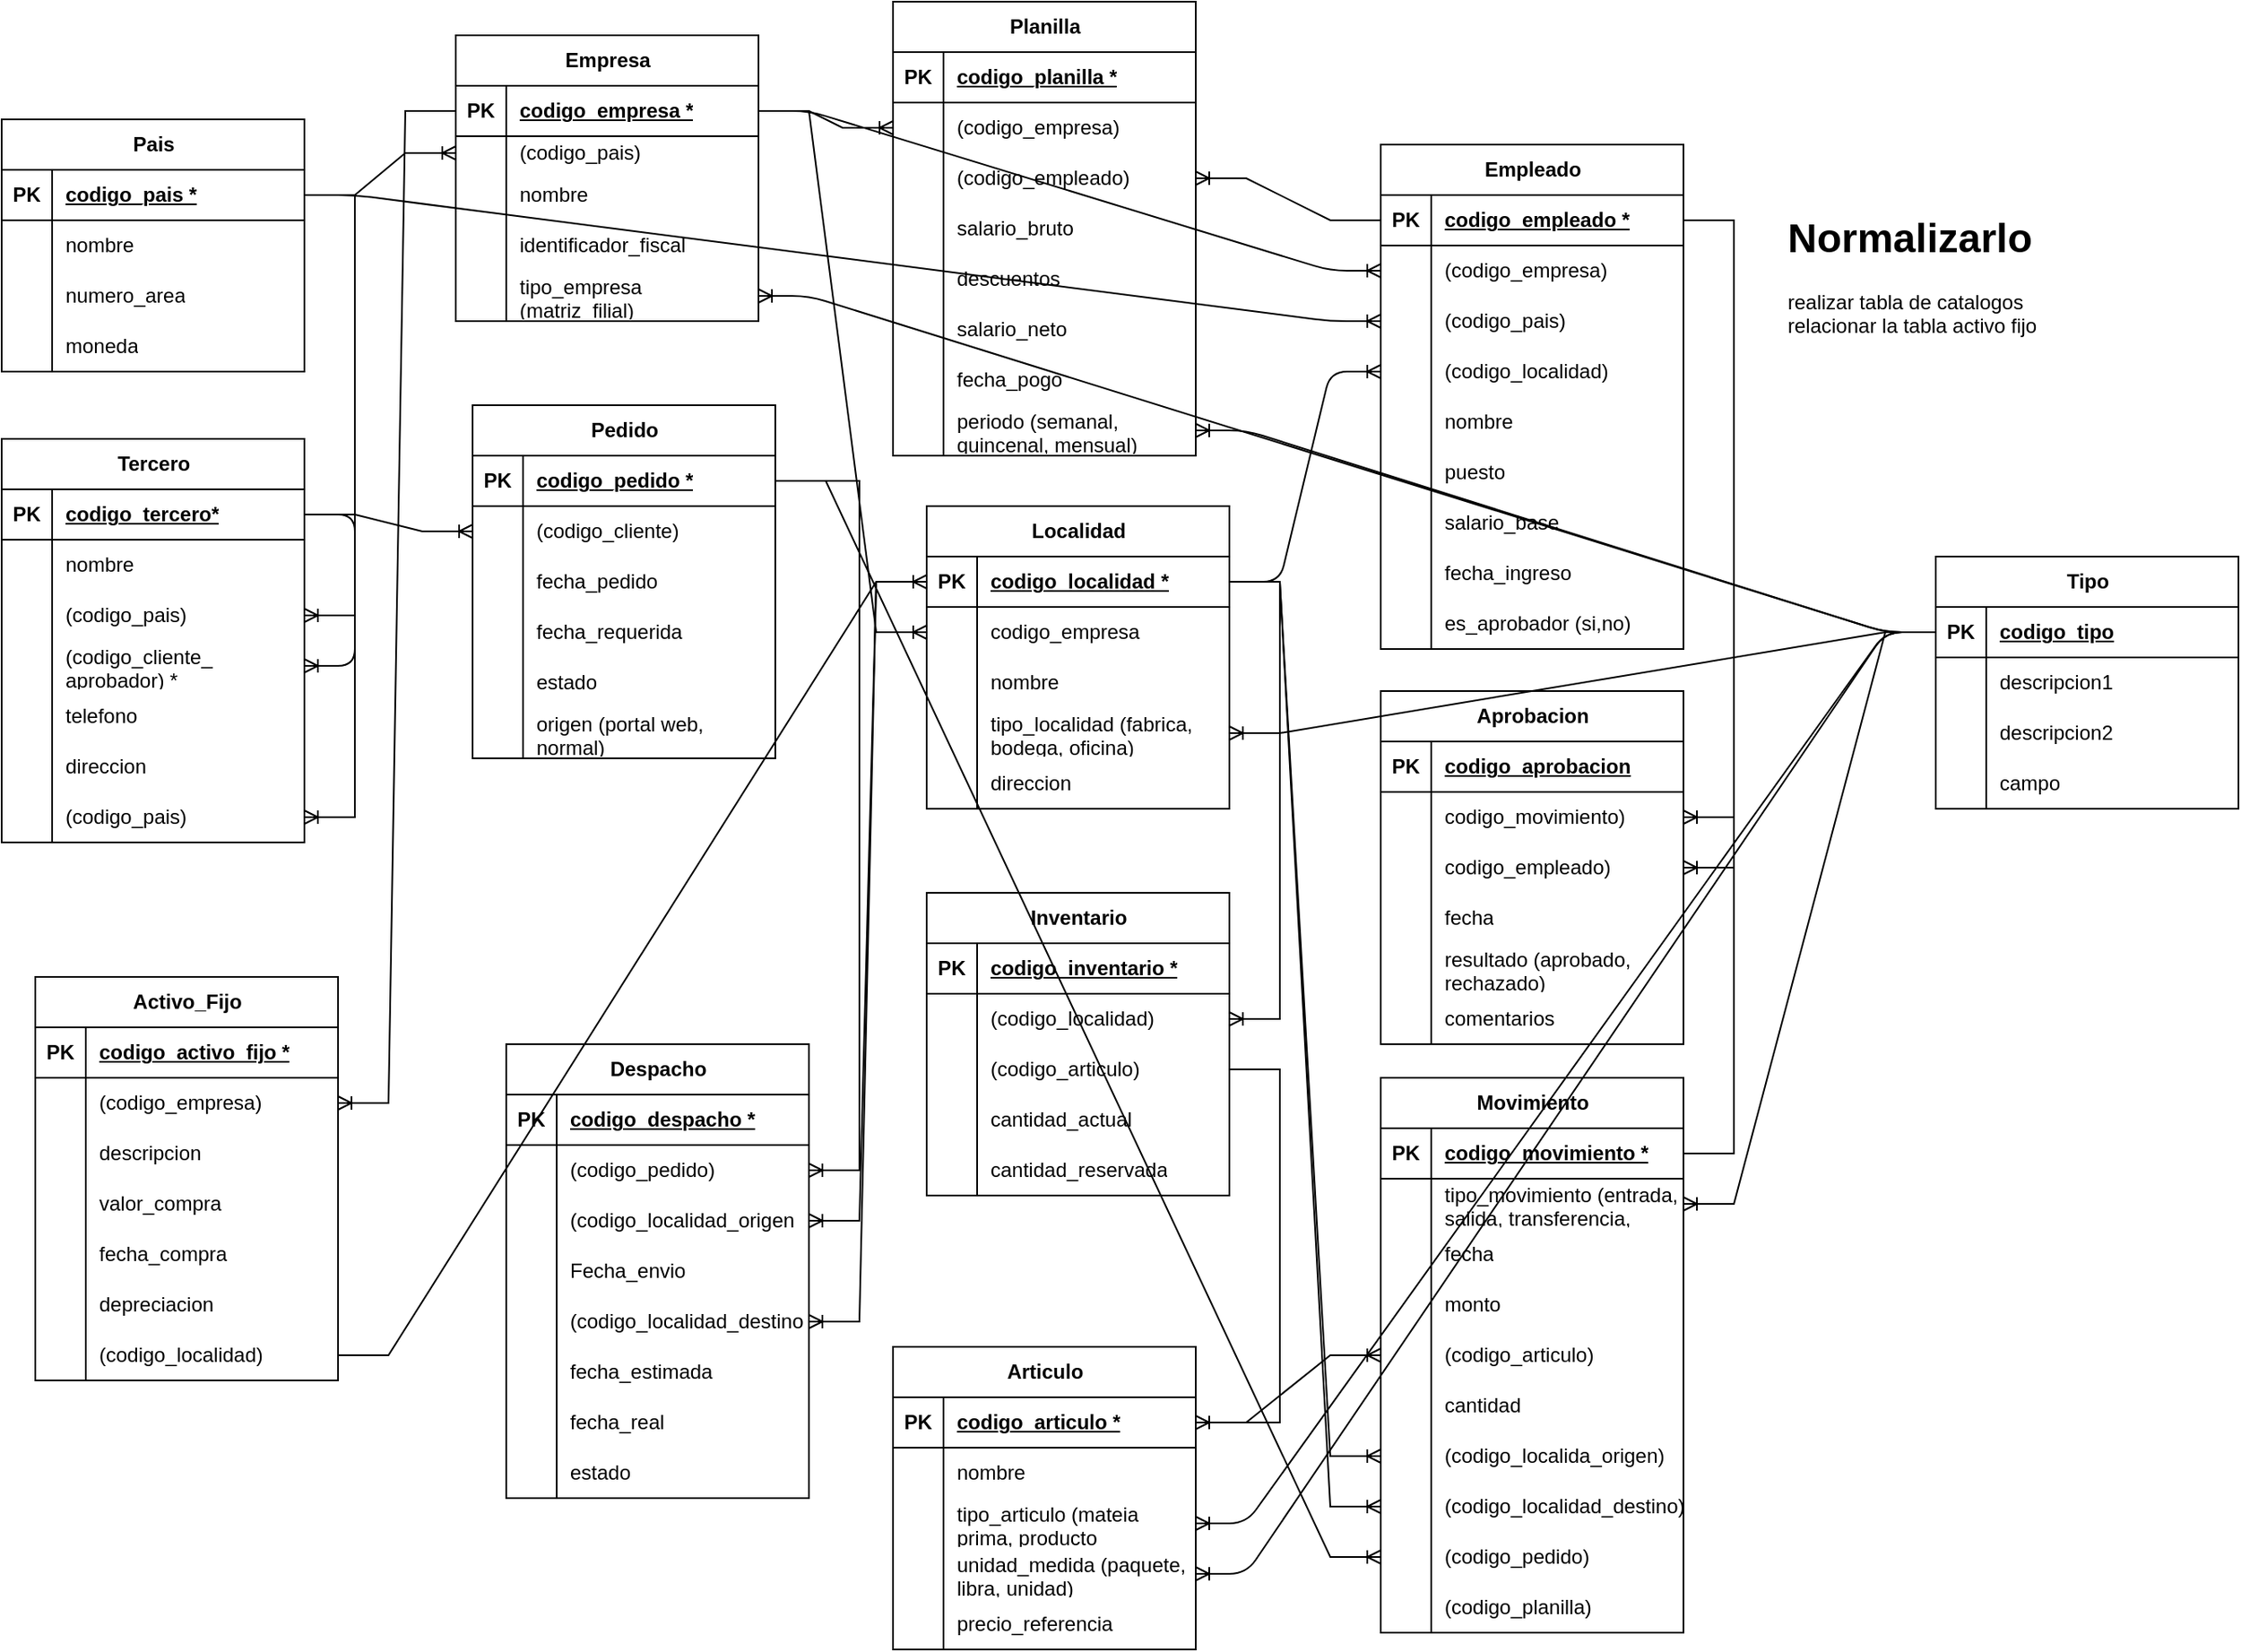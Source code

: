 <mxfile>
    <diagram name="Página-1" id="M2wHHdnaH0W7vnDsyZsf">
        <mxGraphModel dx="824" dy="538" grid="1" gridSize="10" guides="1" tooltips="1" connect="1" arrows="1" fold="1" page="1" pageScale="1" pageWidth="827" pageHeight="1169" math="0" shadow="0">
            <root>
                <mxCell id="0"/>
                <mxCell id="1" parent="0"/>
                <mxCell id="4T_VdPWyLiWnObiUrP8p-1" value="Pais" style="shape=table;startSize=30;container=1;collapsible=1;childLayout=tableLayout;fixedRows=1;rowLines=0;fontStyle=1;align=center;resizeLast=1;html=1;" parent="1" vertex="1">
                    <mxGeometry x="200" y="70" width="180" height="150" as="geometry"/>
                </mxCell>
                <mxCell id="4T_VdPWyLiWnObiUrP8p-2" value="" style="shape=tableRow;horizontal=0;startSize=0;swimlaneHead=0;swimlaneBody=0;fillColor=none;collapsible=0;dropTarget=0;points=[[0,0.5],[1,0.5]];portConstraint=eastwest;top=0;left=0;right=0;bottom=1;" parent="4T_VdPWyLiWnObiUrP8p-1" vertex="1">
                    <mxGeometry y="30" width="180" height="30" as="geometry"/>
                </mxCell>
                <mxCell id="4T_VdPWyLiWnObiUrP8p-3" value="PK" style="shape=partialRectangle;connectable=0;fillColor=none;top=0;left=0;bottom=0;right=0;fontStyle=1;overflow=hidden;whiteSpace=wrap;html=1;" parent="4T_VdPWyLiWnObiUrP8p-2" vertex="1">
                    <mxGeometry width="30" height="30" as="geometry">
                        <mxRectangle width="30" height="30" as="alternateBounds"/>
                    </mxGeometry>
                </mxCell>
                <mxCell id="4T_VdPWyLiWnObiUrP8p-4" value="codigo_pais *" style="shape=partialRectangle;connectable=0;fillColor=none;top=0;left=0;bottom=0;right=0;align=left;spacingLeft=6;fontStyle=5;overflow=hidden;whiteSpace=wrap;html=1;" parent="4T_VdPWyLiWnObiUrP8p-2" vertex="1">
                    <mxGeometry x="30" width="150" height="30" as="geometry">
                        <mxRectangle width="150" height="30" as="alternateBounds"/>
                    </mxGeometry>
                </mxCell>
                <mxCell id="4T_VdPWyLiWnObiUrP8p-5" value="" style="shape=tableRow;horizontal=0;startSize=0;swimlaneHead=0;swimlaneBody=0;fillColor=none;collapsible=0;dropTarget=0;points=[[0,0.5],[1,0.5]];portConstraint=eastwest;top=0;left=0;right=0;bottom=0;" parent="4T_VdPWyLiWnObiUrP8p-1" vertex="1">
                    <mxGeometry y="60" width="180" height="30" as="geometry"/>
                </mxCell>
                <mxCell id="4T_VdPWyLiWnObiUrP8p-6" value="" style="shape=partialRectangle;connectable=0;fillColor=none;top=0;left=0;bottom=0;right=0;editable=1;overflow=hidden;whiteSpace=wrap;html=1;" parent="4T_VdPWyLiWnObiUrP8p-5" vertex="1">
                    <mxGeometry width="30" height="30" as="geometry">
                        <mxRectangle width="30" height="30" as="alternateBounds"/>
                    </mxGeometry>
                </mxCell>
                <mxCell id="4T_VdPWyLiWnObiUrP8p-7" value="nombre" style="shape=partialRectangle;connectable=0;fillColor=none;top=0;left=0;bottom=0;right=0;align=left;spacingLeft=6;overflow=hidden;whiteSpace=wrap;html=1;" parent="4T_VdPWyLiWnObiUrP8p-5" vertex="1">
                    <mxGeometry x="30" width="150" height="30" as="geometry">
                        <mxRectangle width="150" height="30" as="alternateBounds"/>
                    </mxGeometry>
                </mxCell>
                <mxCell id="4T_VdPWyLiWnObiUrP8p-8" value="" style="shape=tableRow;horizontal=0;startSize=0;swimlaneHead=0;swimlaneBody=0;fillColor=none;collapsible=0;dropTarget=0;points=[[0,0.5],[1,0.5]];portConstraint=eastwest;top=0;left=0;right=0;bottom=0;" parent="4T_VdPWyLiWnObiUrP8p-1" vertex="1">
                    <mxGeometry y="90" width="180" height="30" as="geometry"/>
                </mxCell>
                <mxCell id="4T_VdPWyLiWnObiUrP8p-9" value="" style="shape=partialRectangle;connectable=0;fillColor=none;top=0;left=0;bottom=0;right=0;editable=1;overflow=hidden;whiteSpace=wrap;html=1;" parent="4T_VdPWyLiWnObiUrP8p-8" vertex="1">
                    <mxGeometry width="30" height="30" as="geometry">
                        <mxRectangle width="30" height="30" as="alternateBounds"/>
                    </mxGeometry>
                </mxCell>
                <mxCell id="4T_VdPWyLiWnObiUrP8p-10" value="numero_area" style="shape=partialRectangle;connectable=0;fillColor=none;top=0;left=0;bottom=0;right=0;align=left;spacingLeft=6;overflow=hidden;whiteSpace=wrap;html=1;" parent="4T_VdPWyLiWnObiUrP8p-8" vertex="1">
                    <mxGeometry x="30" width="150" height="30" as="geometry">
                        <mxRectangle width="150" height="30" as="alternateBounds"/>
                    </mxGeometry>
                </mxCell>
                <mxCell id="4T_VdPWyLiWnObiUrP8p-11" value="" style="shape=tableRow;horizontal=0;startSize=0;swimlaneHead=0;swimlaneBody=0;fillColor=none;collapsible=0;dropTarget=0;points=[[0,0.5],[1,0.5]];portConstraint=eastwest;top=0;left=0;right=0;bottom=0;" parent="4T_VdPWyLiWnObiUrP8p-1" vertex="1">
                    <mxGeometry y="120" width="180" height="30" as="geometry"/>
                </mxCell>
                <mxCell id="4T_VdPWyLiWnObiUrP8p-12" value="" style="shape=partialRectangle;connectable=0;fillColor=none;top=0;left=0;bottom=0;right=0;editable=1;overflow=hidden;whiteSpace=wrap;html=1;" parent="4T_VdPWyLiWnObiUrP8p-11" vertex="1">
                    <mxGeometry width="30" height="30" as="geometry">
                        <mxRectangle width="30" height="30" as="alternateBounds"/>
                    </mxGeometry>
                </mxCell>
                <mxCell id="4T_VdPWyLiWnObiUrP8p-13" value="moneda" style="shape=partialRectangle;connectable=0;fillColor=none;top=0;left=0;bottom=0;right=0;align=left;spacingLeft=6;overflow=hidden;whiteSpace=wrap;html=1;" parent="4T_VdPWyLiWnObiUrP8p-11" vertex="1">
                    <mxGeometry x="30" width="150" height="30" as="geometry">
                        <mxRectangle width="150" height="30" as="alternateBounds"/>
                    </mxGeometry>
                </mxCell>
                <mxCell id="4T_VdPWyLiWnObiUrP8p-14" value="Empresa" style="shape=table;startSize=30;container=1;collapsible=1;childLayout=tableLayout;fixedRows=1;rowLines=0;fontStyle=1;align=center;resizeLast=1;html=1;" parent="1" vertex="1">
                    <mxGeometry x="470" y="20" width="180" height="170" as="geometry"/>
                </mxCell>
                <mxCell id="4T_VdPWyLiWnObiUrP8p-15" value="" style="shape=tableRow;horizontal=0;startSize=0;swimlaneHead=0;swimlaneBody=0;fillColor=none;collapsible=0;dropTarget=0;points=[[0,0.5],[1,0.5]];portConstraint=eastwest;top=0;left=0;right=0;bottom=1;" parent="4T_VdPWyLiWnObiUrP8p-14" vertex="1">
                    <mxGeometry y="30" width="180" height="30" as="geometry"/>
                </mxCell>
                <mxCell id="4T_VdPWyLiWnObiUrP8p-16" value="PK" style="shape=partialRectangle;connectable=0;fillColor=none;top=0;left=0;bottom=0;right=0;fontStyle=1;overflow=hidden;whiteSpace=wrap;html=1;" parent="4T_VdPWyLiWnObiUrP8p-15" vertex="1">
                    <mxGeometry width="30" height="30" as="geometry">
                        <mxRectangle width="30" height="30" as="alternateBounds"/>
                    </mxGeometry>
                </mxCell>
                <mxCell id="4T_VdPWyLiWnObiUrP8p-17" value="codigo_empresa *" style="shape=partialRectangle;connectable=0;fillColor=none;top=0;left=0;bottom=0;right=0;align=left;spacingLeft=6;fontStyle=5;overflow=hidden;whiteSpace=wrap;html=1;" parent="4T_VdPWyLiWnObiUrP8p-15" vertex="1">
                    <mxGeometry x="30" width="150" height="30" as="geometry">
                        <mxRectangle width="150" height="30" as="alternateBounds"/>
                    </mxGeometry>
                </mxCell>
                <mxCell id="4T_VdPWyLiWnObiUrP8p-18" value="" style="shape=tableRow;horizontal=0;startSize=0;swimlaneHead=0;swimlaneBody=0;fillColor=none;collapsible=0;dropTarget=0;points=[[0,0.5],[1,0.5]];portConstraint=eastwest;top=0;left=0;right=0;bottom=0;" parent="4T_VdPWyLiWnObiUrP8p-14" vertex="1">
                    <mxGeometry y="60" width="180" height="20" as="geometry"/>
                </mxCell>
                <mxCell id="4T_VdPWyLiWnObiUrP8p-19" value="" style="shape=partialRectangle;connectable=0;fillColor=none;top=0;left=0;bottom=0;right=0;editable=1;overflow=hidden;whiteSpace=wrap;html=1;" parent="4T_VdPWyLiWnObiUrP8p-18" vertex="1">
                    <mxGeometry width="30" height="20" as="geometry">
                        <mxRectangle width="30" height="20" as="alternateBounds"/>
                    </mxGeometry>
                </mxCell>
                <mxCell id="4T_VdPWyLiWnObiUrP8p-20" value="(codigo_pais)" style="shape=partialRectangle;connectable=0;fillColor=none;top=0;left=0;bottom=0;right=0;align=left;spacingLeft=6;overflow=hidden;whiteSpace=wrap;html=1;" parent="4T_VdPWyLiWnObiUrP8p-18" vertex="1">
                    <mxGeometry x="30" width="150" height="20" as="geometry">
                        <mxRectangle width="150" height="20" as="alternateBounds"/>
                    </mxGeometry>
                </mxCell>
                <mxCell id="4T_VdPWyLiWnObiUrP8p-21" value="" style="shape=tableRow;horizontal=0;startSize=0;swimlaneHead=0;swimlaneBody=0;fillColor=none;collapsible=0;dropTarget=0;points=[[0,0.5],[1,0.5]];portConstraint=eastwest;top=0;left=0;right=0;bottom=0;" parent="4T_VdPWyLiWnObiUrP8p-14" vertex="1">
                    <mxGeometry y="80" width="180" height="30" as="geometry"/>
                </mxCell>
                <mxCell id="4T_VdPWyLiWnObiUrP8p-22" value="" style="shape=partialRectangle;connectable=0;fillColor=none;top=0;left=0;bottom=0;right=0;editable=1;overflow=hidden;whiteSpace=wrap;html=1;" parent="4T_VdPWyLiWnObiUrP8p-21" vertex="1">
                    <mxGeometry width="30" height="30" as="geometry">
                        <mxRectangle width="30" height="30" as="alternateBounds"/>
                    </mxGeometry>
                </mxCell>
                <mxCell id="4T_VdPWyLiWnObiUrP8p-23" value="nombre" style="shape=partialRectangle;connectable=0;fillColor=none;top=0;left=0;bottom=0;right=0;align=left;spacingLeft=6;overflow=hidden;whiteSpace=wrap;html=1;" parent="4T_VdPWyLiWnObiUrP8p-21" vertex="1">
                    <mxGeometry x="30" width="150" height="30" as="geometry">
                        <mxRectangle width="150" height="30" as="alternateBounds"/>
                    </mxGeometry>
                </mxCell>
                <mxCell id="4T_VdPWyLiWnObiUrP8p-24" value="" style="shape=tableRow;horizontal=0;startSize=0;swimlaneHead=0;swimlaneBody=0;fillColor=none;collapsible=0;dropTarget=0;points=[[0,0.5],[1,0.5]];portConstraint=eastwest;top=0;left=0;right=0;bottom=0;" parent="4T_VdPWyLiWnObiUrP8p-14" vertex="1">
                    <mxGeometry y="110" width="180" height="30" as="geometry"/>
                </mxCell>
                <mxCell id="4T_VdPWyLiWnObiUrP8p-25" value="" style="shape=partialRectangle;connectable=0;fillColor=none;top=0;left=0;bottom=0;right=0;editable=1;overflow=hidden;whiteSpace=wrap;html=1;" parent="4T_VdPWyLiWnObiUrP8p-24" vertex="1">
                    <mxGeometry width="30" height="30" as="geometry">
                        <mxRectangle width="30" height="30" as="alternateBounds"/>
                    </mxGeometry>
                </mxCell>
                <mxCell id="4T_VdPWyLiWnObiUrP8p-26" value="identificador_fiscal" style="shape=partialRectangle;connectable=0;fillColor=none;top=0;left=0;bottom=0;right=0;align=left;spacingLeft=6;overflow=hidden;whiteSpace=wrap;html=1;" parent="4T_VdPWyLiWnObiUrP8p-24" vertex="1">
                    <mxGeometry x="30" width="150" height="30" as="geometry">
                        <mxRectangle width="150" height="30" as="alternateBounds"/>
                    </mxGeometry>
                </mxCell>
                <mxCell id="4T_VdPWyLiWnObiUrP8p-27" value="" style="shape=tableRow;horizontal=0;startSize=0;swimlaneHead=0;swimlaneBody=0;fillColor=none;collapsible=0;dropTarget=0;points=[[0,0.5],[1,0.5]];portConstraint=eastwest;top=0;left=0;right=0;bottom=0;" parent="4T_VdPWyLiWnObiUrP8p-14" vertex="1">
                    <mxGeometry y="140" width="180" height="30" as="geometry"/>
                </mxCell>
                <mxCell id="4T_VdPWyLiWnObiUrP8p-28" value="" style="shape=partialRectangle;connectable=0;fillColor=none;top=0;left=0;bottom=0;right=0;editable=1;overflow=hidden;whiteSpace=wrap;html=1;" parent="4T_VdPWyLiWnObiUrP8p-27" vertex="1">
                    <mxGeometry width="30" height="30" as="geometry">
                        <mxRectangle width="30" height="30" as="alternateBounds"/>
                    </mxGeometry>
                </mxCell>
                <mxCell id="4T_VdPWyLiWnObiUrP8p-29" value="tipo_empresa (matriz_filial)" style="shape=partialRectangle;connectable=0;fillColor=none;top=0;left=0;bottom=0;right=0;align=left;spacingLeft=6;overflow=hidden;whiteSpace=wrap;html=1;" parent="4T_VdPWyLiWnObiUrP8p-27" vertex="1">
                    <mxGeometry x="30" width="150" height="30" as="geometry">
                        <mxRectangle width="150" height="30" as="alternateBounds"/>
                    </mxGeometry>
                </mxCell>
                <mxCell id="4T_VdPWyLiWnObiUrP8p-30" value="Localidad" style="shape=table;startSize=30;container=1;collapsible=1;childLayout=tableLayout;fixedRows=1;rowLines=0;fontStyle=1;align=center;resizeLast=1;html=1;" parent="1" vertex="1">
                    <mxGeometry x="750" y="300" width="180" height="180" as="geometry">
                        <mxRectangle x="320" y="320" width="90" height="30" as="alternateBounds"/>
                    </mxGeometry>
                </mxCell>
                <mxCell id="4T_VdPWyLiWnObiUrP8p-31" value="" style="shape=tableRow;horizontal=0;startSize=0;swimlaneHead=0;swimlaneBody=0;fillColor=none;collapsible=0;dropTarget=0;points=[[0,0.5],[1,0.5]];portConstraint=eastwest;top=0;left=0;right=0;bottom=1;" parent="4T_VdPWyLiWnObiUrP8p-30" vertex="1">
                    <mxGeometry y="30" width="180" height="30" as="geometry"/>
                </mxCell>
                <mxCell id="4T_VdPWyLiWnObiUrP8p-32" value="PK" style="shape=partialRectangle;connectable=0;fillColor=none;top=0;left=0;bottom=0;right=0;fontStyle=1;overflow=hidden;whiteSpace=wrap;html=1;" parent="4T_VdPWyLiWnObiUrP8p-31" vertex="1">
                    <mxGeometry width="30" height="30" as="geometry">
                        <mxRectangle width="30" height="30" as="alternateBounds"/>
                    </mxGeometry>
                </mxCell>
                <mxCell id="4T_VdPWyLiWnObiUrP8p-33" value="codigo_localidad *" style="shape=partialRectangle;connectable=0;fillColor=none;top=0;left=0;bottom=0;right=0;align=left;spacingLeft=6;fontStyle=5;overflow=hidden;whiteSpace=wrap;html=1;" parent="4T_VdPWyLiWnObiUrP8p-31" vertex="1">
                    <mxGeometry x="30" width="150" height="30" as="geometry">
                        <mxRectangle width="150" height="30" as="alternateBounds"/>
                    </mxGeometry>
                </mxCell>
                <mxCell id="4T_VdPWyLiWnObiUrP8p-34" value="" style="shape=tableRow;horizontal=0;startSize=0;swimlaneHead=0;swimlaneBody=0;fillColor=none;collapsible=0;dropTarget=0;points=[[0,0.5],[1,0.5]];portConstraint=eastwest;top=0;left=0;right=0;bottom=0;" parent="4T_VdPWyLiWnObiUrP8p-30" vertex="1">
                    <mxGeometry y="60" width="180" height="30" as="geometry"/>
                </mxCell>
                <mxCell id="4T_VdPWyLiWnObiUrP8p-35" value="" style="shape=partialRectangle;connectable=0;fillColor=none;top=0;left=0;bottom=0;right=0;editable=1;overflow=hidden;whiteSpace=wrap;html=1;" parent="4T_VdPWyLiWnObiUrP8p-34" vertex="1">
                    <mxGeometry width="30" height="30" as="geometry">
                        <mxRectangle width="30" height="30" as="alternateBounds"/>
                    </mxGeometry>
                </mxCell>
                <mxCell id="4T_VdPWyLiWnObiUrP8p-36" value="codigo_empresa" style="shape=partialRectangle;connectable=0;fillColor=none;top=0;left=0;bottom=0;right=0;align=left;spacingLeft=6;overflow=hidden;whiteSpace=wrap;html=1;" parent="4T_VdPWyLiWnObiUrP8p-34" vertex="1">
                    <mxGeometry x="30" width="150" height="30" as="geometry">
                        <mxRectangle width="150" height="30" as="alternateBounds"/>
                    </mxGeometry>
                </mxCell>
                <mxCell id="4T_VdPWyLiWnObiUrP8p-37" value="" style="shape=tableRow;horizontal=0;startSize=0;swimlaneHead=0;swimlaneBody=0;fillColor=none;collapsible=0;dropTarget=0;points=[[0,0.5],[1,0.5]];portConstraint=eastwest;top=0;left=0;right=0;bottom=0;" parent="4T_VdPWyLiWnObiUrP8p-30" vertex="1">
                    <mxGeometry y="90" width="180" height="30" as="geometry"/>
                </mxCell>
                <mxCell id="4T_VdPWyLiWnObiUrP8p-38" value="" style="shape=partialRectangle;connectable=0;fillColor=none;top=0;left=0;bottom=0;right=0;editable=1;overflow=hidden;whiteSpace=wrap;html=1;" parent="4T_VdPWyLiWnObiUrP8p-37" vertex="1">
                    <mxGeometry width="30" height="30" as="geometry">
                        <mxRectangle width="30" height="30" as="alternateBounds"/>
                    </mxGeometry>
                </mxCell>
                <mxCell id="4T_VdPWyLiWnObiUrP8p-39" value="nombre" style="shape=partialRectangle;connectable=0;fillColor=none;top=0;left=0;bottom=0;right=0;align=left;spacingLeft=6;overflow=hidden;whiteSpace=wrap;html=1;" parent="4T_VdPWyLiWnObiUrP8p-37" vertex="1">
                    <mxGeometry x="30" width="150" height="30" as="geometry">
                        <mxRectangle width="150" height="30" as="alternateBounds"/>
                    </mxGeometry>
                </mxCell>
                <mxCell id="4T_VdPWyLiWnObiUrP8p-40" value="" style="shape=tableRow;horizontal=0;startSize=0;swimlaneHead=0;swimlaneBody=0;fillColor=none;collapsible=0;dropTarget=0;points=[[0,0.5],[1,0.5]];portConstraint=eastwest;top=0;left=0;right=0;bottom=0;" parent="4T_VdPWyLiWnObiUrP8p-30" vertex="1">
                    <mxGeometry y="120" width="180" height="30" as="geometry"/>
                </mxCell>
                <mxCell id="4T_VdPWyLiWnObiUrP8p-41" value="" style="shape=partialRectangle;connectable=0;fillColor=none;top=0;left=0;bottom=0;right=0;editable=1;overflow=hidden;whiteSpace=wrap;html=1;" parent="4T_VdPWyLiWnObiUrP8p-40" vertex="1">
                    <mxGeometry width="30" height="30" as="geometry">
                        <mxRectangle width="30" height="30" as="alternateBounds"/>
                    </mxGeometry>
                </mxCell>
                <mxCell id="4T_VdPWyLiWnObiUrP8p-42" value="tipo_localidad (fabrica, bodega, oficina)" style="shape=partialRectangle;connectable=0;fillColor=none;top=0;left=0;bottom=0;right=0;align=left;spacingLeft=6;overflow=hidden;whiteSpace=wrap;html=1;" parent="4T_VdPWyLiWnObiUrP8p-40" vertex="1">
                    <mxGeometry x="30" width="150" height="30" as="geometry">
                        <mxRectangle width="150" height="30" as="alternateBounds"/>
                    </mxGeometry>
                </mxCell>
                <mxCell id="4T_VdPWyLiWnObiUrP8p-43" value="" style="shape=tableRow;horizontal=0;startSize=0;swimlaneHead=0;swimlaneBody=0;fillColor=none;collapsible=0;dropTarget=0;points=[[0,0.5],[1,0.5]];portConstraint=eastwest;top=0;left=0;right=0;bottom=0;" parent="4T_VdPWyLiWnObiUrP8p-30" vertex="1">
                    <mxGeometry y="150" width="180" height="30" as="geometry"/>
                </mxCell>
                <mxCell id="4T_VdPWyLiWnObiUrP8p-44" value="" style="shape=partialRectangle;connectable=0;fillColor=none;top=0;left=0;bottom=0;right=0;editable=1;overflow=hidden;whiteSpace=wrap;html=1;" parent="4T_VdPWyLiWnObiUrP8p-43" vertex="1">
                    <mxGeometry width="30" height="30" as="geometry">
                        <mxRectangle width="30" height="30" as="alternateBounds"/>
                    </mxGeometry>
                </mxCell>
                <mxCell id="4T_VdPWyLiWnObiUrP8p-45" value="direccion" style="shape=partialRectangle;connectable=0;fillColor=none;top=0;left=0;bottom=0;right=0;align=left;spacingLeft=6;overflow=hidden;whiteSpace=wrap;html=1;" parent="4T_VdPWyLiWnObiUrP8p-43" vertex="1">
                    <mxGeometry x="30" width="150" height="30" as="geometry">
                        <mxRectangle width="150" height="30" as="alternateBounds"/>
                    </mxGeometry>
                </mxCell>
                <mxCell id="4T_VdPWyLiWnObiUrP8p-46" value="Tercero" style="shape=table;startSize=30;container=1;collapsible=1;childLayout=tableLayout;fixedRows=1;rowLines=0;fontStyle=1;align=center;resizeLast=1;html=1;" parent="1" vertex="1">
                    <mxGeometry x="200" y="260" width="180" height="240" as="geometry"/>
                </mxCell>
                <mxCell id="4T_VdPWyLiWnObiUrP8p-47" value="" style="shape=tableRow;horizontal=0;startSize=0;swimlaneHead=0;swimlaneBody=0;fillColor=none;collapsible=0;dropTarget=0;points=[[0,0.5],[1,0.5]];portConstraint=eastwest;top=0;left=0;right=0;bottom=1;" parent="4T_VdPWyLiWnObiUrP8p-46" vertex="1">
                    <mxGeometry y="30" width="180" height="30" as="geometry"/>
                </mxCell>
                <mxCell id="4T_VdPWyLiWnObiUrP8p-48" value="PK" style="shape=partialRectangle;connectable=0;fillColor=none;top=0;left=0;bottom=0;right=0;fontStyle=1;overflow=hidden;whiteSpace=wrap;html=1;" parent="4T_VdPWyLiWnObiUrP8p-47" vertex="1">
                    <mxGeometry width="30" height="30" as="geometry">
                        <mxRectangle width="30" height="30" as="alternateBounds"/>
                    </mxGeometry>
                </mxCell>
                <mxCell id="4T_VdPWyLiWnObiUrP8p-49" value="codigo_tercero*" style="shape=partialRectangle;connectable=0;fillColor=none;top=0;left=0;bottom=0;right=0;align=left;spacingLeft=6;fontStyle=5;overflow=hidden;whiteSpace=wrap;html=1;" parent="4T_VdPWyLiWnObiUrP8p-47" vertex="1">
                    <mxGeometry x="30" width="150" height="30" as="geometry">
                        <mxRectangle width="150" height="30" as="alternateBounds"/>
                    </mxGeometry>
                </mxCell>
                <mxCell id="4T_VdPWyLiWnObiUrP8p-50" value="" style="shape=tableRow;horizontal=0;startSize=0;swimlaneHead=0;swimlaneBody=0;fillColor=none;collapsible=0;dropTarget=0;points=[[0,0.5],[1,0.5]];portConstraint=eastwest;top=0;left=0;right=0;bottom=0;" parent="4T_VdPWyLiWnObiUrP8p-46" vertex="1">
                    <mxGeometry y="60" width="180" height="30" as="geometry"/>
                </mxCell>
                <mxCell id="4T_VdPWyLiWnObiUrP8p-51" value="" style="shape=partialRectangle;connectable=0;fillColor=none;top=0;left=0;bottom=0;right=0;editable=1;overflow=hidden;whiteSpace=wrap;html=1;" parent="4T_VdPWyLiWnObiUrP8p-50" vertex="1">
                    <mxGeometry width="30" height="30" as="geometry">
                        <mxRectangle width="30" height="30" as="alternateBounds"/>
                    </mxGeometry>
                </mxCell>
                <mxCell id="4T_VdPWyLiWnObiUrP8p-52" value="nombre" style="shape=partialRectangle;connectable=0;fillColor=none;top=0;left=0;bottom=0;right=0;align=left;spacingLeft=6;overflow=hidden;whiteSpace=wrap;html=1;" parent="4T_VdPWyLiWnObiUrP8p-50" vertex="1">
                    <mxGeometry x="30" width="150" height="30" as="geometry">
                        <mxRectangle width="150" height="30" as="alternateBounds"/>
                    </mxGeometry>
                </mxCell>
                <mxCell id="4T_VdPWyLiWnObiUrP8p-53" value="" style="shape=tableRow;horizontal=0;startSize=0;swimlaneHead=0;swimlaneBody=0;fillColor=none;collapsible=0;dropTarget=0;points=[[0,0.5],[1,0.5]];portConstraint=eastwest;top=0;left=0;right=0;bottom=0;" parent="4T_VdPWyLiWnObiUrP8p-46" vertex="1">
                    <mxGeometry y="90" width="180" height="30" as="geometry"/>
                </mxCell>
                <mxCell id="4T_VdPWyLiWnObiUrP8p-54" value="" style="shape=partialRectangle;connectable=0;fillColor=none;top=0;left=0;bottom=0;right=0;editable=1;overflow=hidden;whiteSpace=wrap;html=1;" parent="4T_VdPWyLiWnObiUrP8p-53" vertex="1">
                    <mxGeometry width="30" height="30" as="geometry">
                        <mxRectangle width="30" height="30" as="alternateBounds"/>
                    </mxGeometry>
                </mxCell>
                <mxCell id="4T_VdPWyLiWnObiUrP8p-55" value="(codigo_pais)&amp;nbsp;" style="shape=partialRectangle;connectable=0;fillColor=none;top=0;left=0;bottom=0;right=0;align=left;spacingLeft=6;overflow=hidden;whiteSpace=wrap;html=1;" parent="4T_VdPWyLiWnObiUrP8p-53" vertex="1">
                    <mxGeometry x="30" width="150" height="30" as="geometry">
                        <mxRectangle width="150" height="30" as="alternateBounds"/>
                    </mxGeometry>
                </mxCell>
                <mxCell id="4T_VdPWyLiWnObiUrP8p-56" value="" style="shape=tableRow;horizontal=0;startSize=0;swimlaneHead=0;swimlaneBody=0;fillColor=none;collapsible=0;dropTarget=0;points=[[0,0.5],[1,0.5]];portConstraint=eastwest;top=0;left=0;right=0;bottom=0;" parent="4T_VdPWyLiWnObiUrP8p-46" vertex="1">
                    <mxGeometry y="120" width="180" height="30" as="geometry"/>
                </mxCell>
                <mxCell id="4T_VdPWyLiWnObiUrP8p-57" value="" style="shape=partialRectangle;connectable=0;fillColor=none;top=0;left=0;bottom=0;right=0;editable=1;overflow=hidden;whiteSpace=wrap;html=1;" parent="4T_VdPWyLiWnObiUrP8p-56" vertex="1">
                    <mxGeometry width="30" height="30" as="geometry">
                        <mxRectangle width="30" height="30" as="alternateBounds"/>
                    </mxGeometry>
                </mxCell>
                <mxCell id="4T_VdPWyLiWnObiUrP8p-58" value="(codigo_cliente_ aprobador) *" style="shape=partialRectangle;connectable=0;fillColor=none;top=0;left=0;bottom=0;right=0;align=left;spacingLeft=6;overflow=hidden;whiteSpace=wrap;html=1;" parent="4T_VdPWyLiWnObiUrP8p-56" vertex="1">
                    <mxGeometry x="30" width="150" height="30" as="geometry">
                        <mxRectangle width="150" height="30" as="alternateBounds"/>
                    </mxGeometry>
                </mxCell>
                <mxCell id="4T_VdPWyLiWnObiUrP8p-59" value="" style="shape=tableRow;horizontal=0;startSize=0;swimlaneHead=0;swimlaneBody=0;fillColor=none;collapsible=0;dropTarget=0;points=[[0,0.5],[1,0.5]];portConstraint=eastwest;top=0;left=0;right=0;bottom=0;" parent="4T_VdPWyLiWnObiUrP8p-46" vertex="1">
                    <mxGeometry y="150" width="180" height="30" as="geometry"/>
                </mxCell>
                <mxCell id="4T_VdPWyLiWnObiUrP8p-60" value="" style="shape=partialRectangle;connectable=0;fillColor=none;top=0;left=0;bottom=0;right=0;editable=1;overflow=hidden;whiteSpace=wrap;html=1;" parent="4T_VdPWyLiWnObiUrP8p-59" vertex="1">
                    <mxGeometry width="30" height="30" as="geometry">
                        <mxRectangle width="30" height="30" as="alternateBounds"/>
                    </mxGeometry>
                </mxCell>
                <mxCell id="4T_VdPWyLiWnObiUrP8p-61" value="telefono" style="shape=partialRectangle;connectable=0;fillColor=none;top=0;left=0;bottom=0;right=0;align=left;spacingLeft=6;overflow=hidden;whiteSpace=wrap;html=1;" parent="4T_VdPWyLiWnObiUrP8p-59" vertex="1">
                    <mxGeometry x="30" width="150" height="30" as="geometry">
                        <mxRectangle width="150" height="30" as="alternateBounds"/>
                    </mxGeometry>
                </mxCell>
                <mxCell id="4T_VdPWyLiWnObiUrP8p-62" value="" style="shape=tableRow;horizontal=0;startSize=0;swimlaneHead=0;swimlaneBody=0;fillColor=none;collapsible=0;dropTarget=0;points=[[0,0.5],[1,0.5]];portConstraint=eastwest;top=0;left=0;right=0;bottom=0;" parent="4T_VdPWyLiWnObiUrP8p-46" vertex="1">
                    <mxGeometry y="180" width="180" height="30" as="geometry"/>
                </mxCell>
                <mxCell id="4T_VdPWyLiWnObiUrP8p-63" value="" style="shape=partialRectangle;connectable=0;fillColor=none;top=0;left=0;bottom=0;right=0;editable=1;overflow=hidden;whiteSpace=wrap;html=1;" parent="4T_VdPWyLiWnObiUrP8p-62" vertex="1">
                    <mxGeometry width="30" height="30" as="geometry">
                        <mxRectangle width="30" height="30" as="alternateBounds"/>
                    </mxGeometry>
                </mxCell>
                <mxCell id="4T_VdPWyLiWnObiUrP8p-64" value="direccion" style="shape=partialRectangle;connectable=0;fillColor=none;top=0;left=0;bottom=0;right=0;align=left;spacingLeft=6;overflow=hidden;whiteSpace=wrap;html=1;" parent="4T_VdPWyLiWnObiUrP8p-62" vertex="1">
                    <mxGeometry x="30" width="150" height="30" as="geometry">
                        <mxRectangle width="150" height="30" as="alternateBounds"/>
                    </mxGeometry>
                </mxCell>
                <mxCell id="3" value="" style="shape=tableRow;horizontal=0;startSize=0;swimlaneHead=0;swimlaneBody=0;fillColor=none;collapsible=0;dropTarget=0;points=[[0,0.5],[1,0.5]];portConstraint=eastwest;top=0;left=0;right=0;bottom=0;" vertex="1" parent="4T_VdPWyLiWnObiUrP8p-46">
                    <mxGeometry y="210" width="180" height="30" as="geometry"/>
                </mxCell>
                <mxCell id="4" value="" style="shape=partialRectangle;connectable=0;fillColor=none;top=0;left=0;bottom=0;right=0;editable=1;overflow=hidden;whiteSpace=wrap;html=1;" vertex="1" parent="3">
                    <mxGeometry width="30" height="30" as="geometry">
                        <mxRectangle width="30" height="30" as="alternateBounds"/>
                    </mxGeometry>
                </mxCell>
                <mxCell id="5" value="(codigo_pais)" style="shape=partialRectangle;connectable=0;fillColor=none;top=0;left=0;bottom=0;right=0;align=left;spacingLeft=6;overflow=hidden;whiteSpace=wrap;html=1;" vertex="1" parent="3">
                    <mxGeometry x="30" width="150" height="30" as="geometry">
                        <mxRectangle width="150" height="30" as="alternateBounds"/>
                    </mxGeometry>
                </mxCell>
                <mxCell id="2" value="" style="edgeStyle=entityRelationEdgeStyle;fontSize=12;html=1;endArrow=ERoneToMany;" edge="1" parent="4T_VdPWyLiWnObiUrP8p-46" source="4T_VdPWyLiWnObiUrP8p-47" target="4T_VdPWyLiWnObiUrP8p-56">
                    <mxGeometry width="100" height="100" relative="1" as="geometry">
                        <mxPoint x="510" y="160" as="sourcePoint"/>
                        <mxPoint x="610" y="60" as="targetPoint"/>
                        <Array as="points">
                            <mxPoint x="190" y="90"/>
                            <mxPoint x="-40" y="90"/>
                            <mxPoint x="250" y="90"/>
                        </Array>
                    </mxGeometry>
                </mxCell>
                <mxCell id="4T_VdPWyLiWnObiUrP8p-78" value="Empleado" style="shape=table;startSize=30;container=1;collapsible=1;childLayout=tableLayout;fixedRows=1;rowLines=0;fontStyle=1;align=center;resizeLast=1;html=1;" parent="1" vertex="1">
                    <mxGeometry x="1020" y="85" width="180" height="300" as="geometry"/>
                </mxCell>
                <mxCell id="4T_VdPWyLiWnObiUrP8p-79" value="" style="shape=tableRow;horizontal=0;startSize=0;swimlaneHead=0;swimlaneBody=0;fillColor=none;collapsible=0;dropTarget=0;points=[[0,0.5],[1,0.5]];portConstraint=eastwest;top=0;left=0;right=0;bottom=1;" parent="4T_VdPWyLiWnObiUrP8p-78" vertex="1">
                    <mxGeometry y="30" width="180" height="30" as="geometry"/>
                </mxCell>
                <mxCell id="4T_VdPWyLiWnObiUrP8p-80" value="PK" style="shape=partialRectangle;connectable=0;fillColor=none;top=0;left=0;bottom=0;right=0;fontStyle=1;overflow=hidden;whiteSpace=wrap;html=1;" parent="4T_VdPWyLiWnObiUrP8p-79" vertex="1">
                    <mxGeometry width="30" height="30" as="geometry">
                        <mxRectangle width="30" height="30" as="alternateBounds"/>
                    </mxGeometry>
                </mxCell>
                <mxCell id="4T_VdPWyLiWnObiUrP8p-81" value="codigo_empleado *" style="shape=partialRectangle;connectable=0;fillColor=none;top=0;left=0;bottom=0;right=0;align=left;spacingLeft=6;fontStyle=5;overflow=hidden;whiteSpace=wrap;html=1;" parent="4T_VdPWyLiWnObiUrP8p-79" vertex="1">
                    <mxGeometry x="30" width="150" height="30" as="geometry">
                        <mxRectangle width="150" height="30" as="alternateBounds"/>
                    </mxGeometry>
                </mxCell>
                <mxCell id="4T_VdPWyLiWnObiUrP8p-82" value="" style="shape=tableRow;horizontal=0;startSize=0;swimlaneHead=0;swimlaneBody=0;fillColor=none;collapsible=0;dropTarget=0;points=[[0,0.5],[1,0.5]];portConstraint=eastwest;top=0;left=0;right=0;bottom=0;" parent="4T_VdPWyLiWnObiUrP8p-78" vertex="1">
                    <mxGeometry y="60" width="180" height="30" as="geometry"/>
                </mxCell>
                <mxCell id="4T_VdPWyLiWnObiUrP8p-83" value="" style="shape=partialRectangle;connectable=0;fillColor=none;top=0;left=0;bottom=0;right=0;editable=1;overflow=hidden;whiteSpace=wrap;html=1;" parent="4T_VdPWyLiWnObiUrP8p-82" vertex="1">
                    <mxGeometry width="30" height="30" as="geometry">
                        <mxRectangle width="30" height="30" as="alternateBounds"/>
                    </mxGeometry>
                </mxCell>
                <mxCell id="4T_VdPWyLiWnObiUrP8p-84" value="(codigo_empresa)" style="shape=partialRectangle;connectable=0;fillColor=none;top=0;left=0;bottom=0;right=0;align=left;spacingLeft=6;overflow=hidden;whiteSpace=wrap;html=1;" parent="4T_VdPWyLiWnObiUrP8p-82" vertex="1">
                    <mxGeometry x="30" width="150" height="30" as="geometry">
                        <mxRectangle width="150" height="30" as="alternateBounds"/>
                    </mxGeometry>
                </mxCell>
                <mxCell id="4T_VdPWyLiWnObiUrP8p-85" value="" style="shape=tableRow;horizontal=0;startSize=0;swimlaneHead=0;swimlaneBody=0;fillColor=none;collapsible=0;dropTarget=0;points=[[0,0.5],[1,0.5]];portConstraint=eastwest;top=0;left=0;right=0;bottom=0;" parent="4T_VdPWyLiWnObiUrP8p-78" vertex="1">
                    <mxGeometry y="90" width="180" height="30" as="geometry"/>
                </mxCell>
                <mxCell id="4T_VdPWyLiWnObiUrP8p-86" value="" style="shape=partialRectangle;connectable=0;fillColor=none;top=0;left=0;bottom=0;right=0;editable=1;overflow=hidden;whiteSpace=wrap;html=1;" parent="4T_VdPWyLiWnObiUrP8p-85" vertex="1">
                    <mxGeometry width="30" height="30" as="geometry">
                        <mxRectangle width="30" height="30" as="alternateBounds"/>
                    </mxGeometry>
                </mxCell>
                <mxCell id="4T_VdPWyLiWnObiUrP8p-87" value="(codigo_pais)&amp;nbsp;" style="shape=partialRectangle;connectable=0;fillColor=none;top=0;left=0;bottom=0;right=0;align=left;spacingLeft=6;overflow=hidden;whiteSpace=wrap;html=1;" parent="4T_VdPWyLiWnObiUrP8p-85" vertex="1">
                    <mxGeometry x="30" width="150" height="30" as="geometry">
                        <mxRectangle width="150" height="30" as="alternateBounds"/>
                    </mxGeometry>
                </mxCell>
                <mxCell id="4T_VdPWyLiWnObiUrP8p-88" value="" style="shape=tableRow;horizontal=0;startSize=0;swimlaneHead=0;swimlaneBody=0;fillColor=none;collapsible=0;dropTarget=0;points=[[0,0.5],[1,0.5]];portConstraint=eastwest;top=0;left=0;right=0;bottom=0;" parent="4T_VdPWyLiWnObiUrP8p-78" vertex="1">
                    <mxGeometry y="120" width="180" height="30" as="geometry"/>
                </mxCell>
                <mxCell id="4T_VdPWyLiWnObiUrP8p-89" value="" style="shape=partialRectangle;connectable=0;fillColor=none;top=0;left=0;bottom=0;right=0;editable=1;overflow=hidden;whiteSpace=wrap;html=1;" parent="4T_VdPWyLiWnObiUrP8p-88" vertex="1">
                    <mxGeometry width="30" height="30" as="geometry">
                        <mxRectangle width="30" height="30" as="alternateBounds"/>
                    </mxGeometry>
                </mxCell>
                <mxCell id="4T_VdPWyLiWnObiUrP8p-90" value="(codigo_localidad)" style="shape=partialRectangle;connectable=0;fillColor=none;top=0;left=0;bottom=0;right=0;align=left;spacingLeft=6;overflow=hidden;whiteSpace=wrap;html=1;" parent="4T_VdPWyLiWnObiUrP8p-88" vertex="1">
                    <mxGeometry x="30" width="150" height="30" as="geometry">
                        <mxRectangle width="150" height="30" as="alternateBounds"/>
                    </mxGeometry>
                </mxCell>
                <mxCell id="4T_VdPWyLiWnObiUrP8p-91" value="" style="shape=tableRow;horizontal=0;startSize=0;swimlaneHead=0;swimlaneBody=0;fillColor=none;collapsible=0;dropTarget=0;points=[[0,0.5],[1,0.5]];portConstraint=eastwest;top=0;left=0;right=0;bottom=0;" parent="4T_VdPWyLiWnObiUrP8p-78" vertex="1">
                    <mxGeometry y="150" width="180" height="30" as="geometry"/>
                </mxCell>
                <mxCell id="4T_VdPWyLiWnObiUrP8p-92" value="" style="shape=partialRectangle;connectable=0;fillColor=none;top=0;left=0;bottom=0;right=0;editable=1;overflow=hidden;whiteSpace=wrap;html=1;" parent="4T_VdPWyLiWnObiUrP8p-91" vertex="1">
                    <mxGeometry width="30" height="30" as="geometry">
                        <mxRectangle width="30" height="30" as="alternateBounds"/>
                    </mxGeometry>
                </mxCell>
                <mxCell id="4T_VdPWyLiWnObiUrP8p-93" value="nombre" style="shape=partialRectangle;connectable=0;fillColor=none;top=0;left=0;bottom=0;right=0;align=left;spacingLeft=6;overflow=hidden;whiteSpace=wrap;html=1;" parent="4T_VdPWyLiWnObiUrP8p-91" vertex="1">
                    <mxGeometry x="30" width="150" height="30" as="geometry">
                        <mxRectangle width="150" height="30" as="alternateBounds"/>
                    </mxGeometry>
                </mxCell>
                <mxCell id="4T_VdPWyLiWnObiUrP8p-94" value="" style="shape=tableRow;horizontal=0;startSize=0;swimlaneHead=0;swimlaneBody=0;fillColor=none;collapsible=0;dropTarget=0;points=[[0,0.5],[1,0.5]];portConstraint=eastwest;top=0;left=0;right=0;bottom=0;" parent="4T_VdPWyLiWnObiUrP8p-78" vertex="1">
                    <mxGeometry y="180" width="180" height="30" as="geometry"/>
                </mxCell>
                <mxCell id="4T_VdPWyLiWnObiUrP8p-95" value="" style="shape=partialRectangle;connectable=0;fillColor=none;top=0;left=0;bottom=0;right=0;editable=1;overflow=hidden;whiteSpace=wrap;html=1;" parent="4T_VdPWyLiWnObiUrP8p-94" vertex="1">
                    <mxGeometry width="30" height="30" as="geometry">
                        <mxRectangle width="30" height="30" as="alternateBounds"/>
                    </mxGeometry>
                </mxCell>
                <mxCell id="4T_VdPWyLiWnObiUrP8p-96" value="puesto" style="shape=partialRectangle;connectable=0;fillColor=none;top=0;left=0;bottom=0;right=0;align=left;spacingLeft=6;overflow=hidden;whiteSpace=wrap;html=1;" parent="4T_VdPWyLiWnObiUrP8p-94" vertex="1">
                    <mxGeometry x="30" width="150" height="30" as="geometry">
                        <mxRectangle width="150" height="30" as="alternateBounds"/>
                    </mxGeometry>
                </mxCell>
                <mxCell id="4T_VdPWyLiWnObiUrP8p-97" value="" style="shape=tableRow;horizontal=0;startSize=0;swimlaneHead=0;swimlaneBody=0;fillColor=none;collapsible=0;dropTarget=0;points=[[0,0.5],[1,0.5]];portConstraint=eastwest;top=0;left=0;right=0;bottom=0;" parent="4T_VdPWyLiWnObiUrP8p-78" vertex="1">
                    <mxGeometry y="210" width="180" height="30" as="geometry"/>
                </mxCell>
                <mxCell id="4T_VdPWyLiWnObiUrP8p-98" value="" style="shape=partialRectangle;connectable=0;fillColor=none;top=0;left=0;bottom=0;right=0;editable=1;overflow=hidden;whiteSpace=wrap;html=1;" parent="4T_VdPWyLiWnObiUrP8p-97" vertex="1">
                    <mxGeometry width="30" height="30" as="geometry">
                        <mxRectangle width="30" height="30" as="alternateBounds"/>
                    </mxGeometry>
                </mxCell>
                <mxCell id="4T_VdPWyLiWnObiUrP8p-99" value="salario_base" style="shape=partialRectangle;connectable=0;fillColor=none;top=0;left=0;bottom=0;right=0;align=left;spacingLeft=6;overflow=hidden;whiteSpace=wrap;html=1;" parent="4T_VdPWyLiWnObiUrP8p-97" vertex="1">
                    <mxGeometry x="30" width="150" height="30" as="geometry">
                        <mxRectangle width="150" height="30" as="alternateBounds"/>
                    </mxGeometry>
                </mxCell>
                <mxCell id="4T_VdPWyLiWnObiUrP8p-100" value="" style="shape=tableRow;horizontal=0;startSize=0;swimlaneHead=0;swimlaneBody=0;fillColor=none;collapsible=0;dropTarget=0;points=[[0,0.5],[1,0.5]];portConstraint=eastwest;top=0;left=0;right=0;bottom=0;" parent="4T_VdPWyLiWnObiUrP8p-78" vertex="1">
                    <mxGeometry y="240" width="180" height="30" as="geometry"/>
                </mxCell>
                <mxCell id="4T_VdPWyLiWnObiUrP8p-101" value="" style="shape=partialRectangle;connectable=0;fillColor=none;top=0;left=0;bottom=0;right=0;editable=1;overflow=hidden;whiteSpace=wrap;html=1;" parent="4T_VdPWyLiWnObiUrP8p-100" vertex="1">
                    <mxGeometry width="30" height="30" as="geometry">
                        <mxRectangle width="30" height="30" as="alternateBounds"/>
                    </mxGeometry>
                </mxCell>
                <mxCell id="4T_VdPWyLiWnObiUrP8p-102" value="fecha_ingreso" style="shape=partialRectangle;connectable=0;fillColor=none;top=0;left=0;bottom=0;right=0;align=left;spacingLeft=6;overflow=hidden;whiteSpace=wrap;html=1;" parent="4T_VdPWyLiWnObiUrP8p-100" vertex="1">
                    <mxGeometry x="30" width="150" height="30" as="geometry">
                        <mxRectangle width="150" height="30" as="alternateBounds"/>
                    </mxGeometry>
                </mxCell>
                <mxCell id="4T_VdPWyLiWnObiUrP8p-116" value="" style="shape=tableRow;horizontal=0;startSize=0;swimlaneHead=0;swimlaneBody=0;fillColor=none;collapsible=0;dropTarget=0;points=[[0,0.5],[1,0.5]];portConstraint=eastwest;top=0;left=0;right=0;bottom=0;" parent="4T_VdPWyLiWnObiUrP8p-78" vertex="1">
                    <mxGeometry y="270" width="180" height="30" as="geometry"/>
                </mxCell>
                <mxCell id="4T_VdPWyLiWnObiUrP8p-117" value="" style="shape=partialRectangle;connectable=0;fillColor=none;top=0;left=0;bottom=0;right=0;editable=1;overflow=hidden;whiteSpace=wrap;html=1;" parent="4T_VdPWyLiWnObiUrP8p-116" vertex="1">
                    <mxGeometry width="30" height="30" as="geometry">
                        <mxRectangle width="30" height="30" as="alternateBounds"/>
                    </mxGeometry>
                </mxCell>
                <mxCell id="4T_VdPWyLiWnObiUrP8p-118" value="es_aprobador (si,no)" style="shape=partialRectangle;connectable=0;fillColor=none;top=0;left=0;bottom=0;right=0;align=left;spacingLeft=6;overflow=hidden;whiteSpace=wrap;html=1;" parent="4T_VdPWyLiWnObiUrP8p-116" vertex="1">
                    <mxGeometry x="30" width="150" height="30" as="geometry">
                        <mxRectangle width="150" height="30" as="alternateBounds"/>
                    </mxGeometry>
                </mxCell>
                <mxCell id="4T_VdPWyLiWnObiUrP8p-103" value="Articulo" style="shape=table;startSize=30;container=1;collapsible=1;childLayout=tableLayout;fixedRows=1;rowLines=0;fontStyle=1;align=center;resizeLast=1;html=1;" parent="1" vertex="1">
                    <mxGeometry x="730" y="800" width="180" height="180" as="geometry"/>
                </mxCell>
                <mxCell id="4T_VdPWyLiWnObiUrP8p-104" value="" style="shape=tableRow;horizontal=0;startSize=0;swimlaneHead=0;swimlaneBody=0;fillColor=none;collapsible=0;dropTarget=0;points=[[0,0.5],[1,0.5]];portConstraint=eastwest;top=0;left=0;right=0;bottom=1;" parent="4T_VdPWyLiWnObiUrP8p-103" vertex="1">
                    <mxGeometry y="30" width="180" height="30" as="geometry"/>
                </mxCell>
                <mxCell id="4T_VdPWyLiWnObiUrP8p-105" value="PK" style="shape=partialRectangle;connectable=0;fillColor=none;top=0;left=0;bottom=0;right=0;fontStyle=1;overflow=hidden;whiteSpace=wrap;html=1;" parent="4T_VdPWyLiWnObiUrP8p-104" vertex="1">
                    <mxGeometry width="30" height="30" as="geometry">
                        <mxRectangle width="30" height="30" as="alternateBounds"/>
                    </mxGeometry>
                </mxCell>
                <mxCell id="4T_VdPWyLiWnObiUrP8p-106" value="codigo_articulo *" style="shape=partialRectangle;connectable=0;fillColor=none;top=0;left=0;bottom=0;right=0;align=left;spacingLeft=6;fontStyle=5;overflow=hidden;whiteSpace=wrap;html=1;" parent="4T_VdPWyLiWnObiUrP8p-104" vertex="1">
                    <mxGeometry x="30" width="150" height="30" as="geometry">
                        <mxRectangle width="150" height="30" as="alternateBounds"/>
                    </mxGeometry>
                </mxCell>
                <mxCell id="4T_VdPWyLiWnObiUrP8p-107" value="" style="shape=tableRow;horizontal=0;startSize=0;swimlaneHead=0;swimlaneBody=0;fillColor=none;collapsible=0;dropTarget=0;points=[[0,0.5],[1,0.5]];portConstraint=eastwest;top=0;left=0;right=0;bottom=0;" parent="4T_VdPWyLiWnObiUrP8p-103" vertex="1">
                    <mxGeometry y="60" width="180" height="30" as="geometry"/>
                </mxCell>
                <mxCell id="4T_VdPWyLiWnObiUrP8p-108" value="" style="shape=partialRectangle;connectable=0;fillColor=none;top=0;left=0;bottom=0;right=0;editable=1;overflow=hidden;whiteSpace=wrap;html=1;" parent="4T_VdPWyLiWnObiUrP8p-107" vertex="1">
                    <mxGeometry width="30" height="30" as="geometry">
                        <mxRectangle width="30" height="30" as="alternateBounds"/>
                    </mxGeometry>
                </mxCell>
                <mxCell id="4T_VdPWyLiWnObiUrP8p-109" value="nombre" style="shape=partialRectangle;connectable=0;fillColor=none;top=0;left=0;bottom=0;right=0;align=left;spacingLeft=6;overflow=hidden;whiteSpace=wrap;html=1;" parent="4T_VdPWyLiWnObiUrP8p-107" vertex="1">
                    <mxGeometry x="30" width="150" height="30" as="geometry">
                        <mxRectangle width="150" height="30" as="alternateBounds"/>
                    </mxGeometry>
                </mxCell>
                <mxCell id="4T_VdPWyLiWnObiUrP8p-110" value="" style="shape=tableRow;horizontal=0;startSize=0;swimlaneHead=0;swimlaneBody=0;fillColor=none;collapsible=0;dropTarget=0;points=[[0,0.5],[1,0.5]];portConstraint=eastwest;top=0;left=0;right=0;bottom=0;" parent="4T_VdPWyLiWnObiUrP8p-103" vertex="1">
                    <mxGeometry y="90" width="180" height="30" as="geometry"/>
                </mxCell>
                <mxCell id="4T_VdPWyLiWnObiUrP8p-111" value="" style="shape=partialRectangle;connectable=0;fillColor=none;top=0;left=0;bottom=0;right=0;editable=1;overflow=hidden;whiteSpace=wrap;html=1;" parent="4T_VdPWyLiWnObiUrP8p-110" vertex="1">
                    <mxGeometry width="30" height="30" as="geometry">
                        <mxRectangle width="30" height="30" as="alternateBounds"/>
                    </mxGeometry>
                </mxCell>
                <mxCell id="4T_VdPWyLiWnObiUrP8p-112" value="tipo_articulo (mateia prima, producto terminado)" style="shape=partialRectangle;connectable=0;fillColor=none;top=0;left=0;bottom=0;right=0;align=left;spacingLeft=6;overflow=hidden;whiteSpace=wrap;html=1;" parent="4T_VdPWyLiWnObiUrP8p-110" vertex="1">
                    <mxGeometry x="30" width="150" height="30" as="geometry">
                        <mxRectangle width="150" height="30" as="alternateBounds"/>
                    </mxGeometry>
                </mxCell>
                <mxCell id="4T_VdPWyLiWnObiUrP8p-113" value="" style="shape=tableRow;horizontal=0;startSize=0;swimlaneHead=0;swimlaneBody=0;fillColor=none;collapsible=0;dropTarget=0;points=[[0,0.5],[1,0.5]];portConstraint=eastwest;top=0;left=0;right=0;bottom=0;" parent="4T_VdPWyLiWnObiUrP8p-103" vertex="1">
                    <mxGeometry y="120" width="180" height="30" as="geometry"/>
                </mxCell>
                <mxCell id="4T_VdPWyLiWnObiUrP8p-114" value="" style="shape=partialRectangle;connectable=0;fillColor=none;top=0;left=0;bottom=0;right=0;editable=1;overflow=hidden;whiteSpace=wrap;html=1;" parent="4T_VdPWyLiWnObiUrP8p-113" vertex="1">
                    <mxGeometry width="30" height="30" as="geometry">
                        <mxRectangle width="30" height="30" as="alternateBounds"/>
                    </mxGeometry>
                </mxCell>
                <mxCell id="4T_VdPWyLiWnObiUrP8p-115" value="unidad_medida (paquete, libra, unidad)" style="shape=partialRectangle;connectable=0;fillColor=none;top=0;left=0;bottom=0;right=0;align=left;spacingLeft=6;overflow=hidden;whiteSpace=wrap;html=1;" parent="4T_VdPWyLiWnObiUrP8p-113" vertex="1">
                    <mxGeometry x="30" width="150" height="30" as="geometry">
                        <mxRectangle width="150" height="30" as="alternateBounds"/>
                    </mxGeometry>
                </mxCell>
                <mxCell id="4T_VdPWyLiWnObiUrP8p-119" value="" style="shape=tableRow;horizontal=0;startSize=0;swimlaneHead=0;swimlaneBody=0;fillColor=none;collapsible=0;dropTarget=0;points=[[0,0.5],[1,0.5]];portConstraint=eastwest;top=0;left=0;right=0;bottom=0;" parent="4T_VdPWyLiWnObiUrP8p-103" vertex="1">
                    <mxGeometry y="150" width="180" height="30" as="geometry"/>
                </mxCell>
                <mxCell id="4T_VdPWyLiWnObiUrP8p-120" value="" style="shape=partialRectangle;connectable=0;fillColor=none;top=0;left=0;bottom=0;right=0;editable=1;overflow=hidden;whiteSpace=wrap;html=1;" parent="4T_VdPWyLiWnObiUrP8p-119" vertex="1">
                    <mxGeometry width="30" height="30" as="geometry">
                        <mxRectangle width="30" height="30" as="alternateBounds"/>
                    </mxGeometry>
                </mxCell>
                <mxCell id="4T_VdPWyLiWnObiUrP8p-121" value="precio_referencia" style="shape=partialRectangle;connectable=0;fillColor=none;top=0;left=0;bottom=0;right=0;align=left;spacingLeft=6;overflow=hidden;whiteSpace=wrap;html=1;" parent="4T_VdPWyLiWnObiUrP8p-119" vertex="1">
                    <mxGeometry x="30" width="150" height="30" as="geometry">
                        <mxRectangle width="150" height="30" as="alternateBounds"/>
                    </mxGeometry>
                </mxCell>
                <mxCell id="4T_VdPWyLiWnObiUrP8p-122" value="Inventario" style="shape=table;startSize=30;container=1;collapsible=1;childLayout=tableLayout;fixedRows=1;rowLines=0;fontStyle=1;align=center;resizeLast=1;html=1;" parent="1" vertex="1">
                    <mxGeometry x="750" y="530" width="180" height="180" as="geometry"/>
                </mxCell>
                <mxCell id="4T_VdPWyLiWnObiUrP8p-123" value="" style="shape=tableRow;horizontal=0;startSize=0;swimlaneHead=0;swimlaneBody=0;fillColor=none;collapsible=0;dropTarget=0;points=[[0,0.5],[1,0.5]];portConstraint=eastwest;top=0;left=0;right=0;bottom=1;" parent="4T_VdPWyLiWnObiUrP8p-122" vertex="1">
                    <mxGeometry y="30" width="180" height="30" as="geometry"/>
                </mxCell>
                <mxCell id="4T_VdPWyLiWnObiUrP8p-124" value="PK" style="shape=partialRectangle;connectable=0;fillColor=none;top=0;left=0;bottom=0;right=0;fontStyle=1;overflow=hidden;whiteSpace=wrap;html=1;" parent="4T_VdPWyLiWnObiUrP8p-123" vertex="1">
                    <mxGeometry width="30" height="30" as="geometry">
                        <mxRectangle width="30" height="30" as="alternateBounds"/>
                    </mxGeometry>
                </mxCell>
                <mxCell id="4T_VdPWyLiWnObiUrP8p-125" value="codigo_inventario *" style="shape=partialRectangle;connectable=0;fillColor=none;top=0;left=0;bottom=0;right=0;align=left;spacingLeft=6;fontStyle=5;overflow=hidden;whiteSpace=wrap;html=1;" parent="4T_VdPWyLiWnObiUrP8p-123" vertex="1">
                    <mxGeometry x="30" width="150" height="30" as="geometry">
                        <mxRectangle width="150" height="30" as="alternateBounds"/>
                    </mxGeometry>
                </mxCell>
                <mxCell id="4T_VdPWyLiWnObiUrP8p-126" value="" style="shape=tableRow;horizontal=0;startSize=0;swimlaneHead=0;swimlaneBody=0;fillColor=none;collapsible=0;dropTarget=0;points=[[0,0.5],[1,0.5]];portConstraint=eastwest;top=0;left=0;right=0;bottom=0;" parent="4T_VdPWyLiWnObiUrP8p-122" vertex="1">
                    <mxGeometry y="60" width="180" height="30" as="geometry"/>
                </mxCell>
                <mxCell id="4T_VdPWyLiWnObiUrP8p-127" value="" style="shape=partialRectangle;connectable=0;fillColor=none;top=0;left=0;bottom=0;right=0;editable=1;overflow=hidden;whiteSpace=wrap;html=1;" parent="4T_VdPWyLiWnObiUrP8p-126" vertex="1">
                    <mxGeometry width="30" height="30" as="geometry">
                        <mxRectangle width="30" height="30" as="alternateBounds"/>
                    </mxGeometry>
                </mxCell>
                <mxCell id="4T_VdPWyLiWnObiUrP8p-128" value="(codigo_localidad)" style="shape=partialRectangle;connectable=0;fillColor=none;top=0;left=0;bottom=0;right=0;align=left;spacingLeft=6;overflow=hidden;whiteSpace=wrap;html=1;" parent="4T_VdPWyLiWnObiUrP8p-126" vertex="1">
                    <mxGeometry x="30" width="150" height="30" as="geometry">
                        <mxRectangle width="150" height="30" as="alternateBounds"/>
                    </mxGeometry>
                </mxCell>
                <mxCell id="4T_VdPWyLiWnObiUrP8p-129" value="" style="shape=tableRow;horizontal=0;startSize=0;swimlaneHead=0;swimlaneBody=0;fillColor=none;collapsible=0;dropTarget=0;points=[[0,0.5],[1,0.5]];portConstraint=eastwest;top=0;left=0;right=0;bottom=0;" parent="4T_VdPWyLiWnObiUrP8p-122" vertex="1">
                    <mxGeometry y="90" width="180" height="30" as="geometry"/>
                </mxCell>
                <mxCell id="4T_VdPWyLiWnObiUrP8p-130" value="" style="shape=partialRectangle;connectable=0;fillColor=none;top=0;left=0;bottom=0;right=0;editable=1;overflow=hidden;whiteSpace=wrap;html=1;" parent="4T_VdPWyLiWnObiUrP8p-129" vertex="1">
                    <mxGeometry width="30" height="30" as="geometry">
                        <mxRectangle width="30" height="30" as="alternateBounds"/>
                    </mxGeometry>
                </mxCell>
                <mxCell id="4T_VdPWyLiWnObiUrP8p-131" value="(codigo_articulo)" style="shape=partialRectangle;connectable=0;fillColor=none;top=0;left=0;bottom=0;right=0;align=left;spacingLeft=6;overflow=hidden;whiteSpace=wrap;html=1;" parent="4T_VdPWyLiWnObiUrP8p-129" vertex="1">
                    <mxGeometry x="30" width="150" height="30" as="geometry">
                        <mxRectangle width="150" height="30" as="alternateBounds"/>
                    </mxGeometry>
                </mxCell>
                <mxCell id="4T_VdPWyLiWnObiUrP8p-132" value="" style="shape=tableRow;horizontal=0;startSize=0;swimlaneHead=0;swimlaneBody=0;fillColor=none;collapsible=0;dropTarget=0;points=[[0,0.5],[1,0.5]];portConstraint=eastwest;top=0;left=0;right=0;bottom=0;" parent="4T_VdPWyLiWnObiUrP8p-122" vertex="1">
                    <mxGeometry y="120" width="180" height="30" as="geometry"/>
                </mxCell>
                <mxCell id="4T_VdPWyLiWnObiUrP8p-133" value="" style="shape=partialRectangle;connectable=0;fillColor=none;top=0;left=0;bottom=0;right=0;editable=1;overflow=hidden;whiteSpace=wrap;html=1;" parent="4T_VdPWyLiWnObiUrP8p-132" vertex="1">
                    <mxGeometry width="30" height="30" as="geometry">
                        <mxRectangle width="30" height="30" as="alternateBounds"/>
                    </mxGeometry>
                </mxCell>
                <mxCell id="4T_VdPWyLiWnObiUrP8p-134" value="cantidad_actual" style="shape=partialRectangle;connectable=0;fillColor=none;top=0;left=0;bottom=0;right=0;align=left;spacingLeft=6;overflow=hidden;whiteSpace=wrap;html=1;" parent="4T_VdPWyLiWnObiUrP8p-132" vertex="1">
                    <mxGeometry x="30" width="150" height="30" as="geometry">
                        <mxRectangle width="150" height="30" as="alternateBounds"/>
                    </mxGeometry>
                </mxCell>
                <mxCell id="4T_VdPWyLiWnObiUrP8p-135" value="" style="shape=tableRow;horizontal=0;startSize=0;swimlaneHead=0;swimlaneBody=0;fillColor=none;collapsible=0;dropTarget=0;points=[[0,0.5],[1,0.5]];portConstraint=eastwest;top=0;left=0;right=0;bottom=0;" parent="4T_VdPWyLiWnObiUrP8p-122" vertex="1">
                    <mxGeometry y="150" width="180" height="30" as="geometry"/>
                </mxCell>
                <mxCell id="4T_VdPWyLiWnObiUrP8p-136" value="" style="shape=partialRectangle;connectable=0;fillColor=none;top=0;left=0;bottom=0;right=0;editable=1;overflow=hidden;whiteSpace=wrap;html=1;" parent="4T_VdPWyLiWnObiUrP8p-135" vertex="1">
                    <mxGeometry width="30" height="30" as="geometry">
                        <mxRectangle width="30" height="30" as="alternateBounds"/>
                    </mxGeometry>
                </mxCell>
                <mxCell id="4T_VdPWyLiWnObiUrP8p-137" value="cantidad_reservada" style="shape=partialRectangle;connectable=0;fillColor=none;top=0;left=0;bottom=0;right=0;align=left;spacingLeft=6;overflow=hidden;whiteSpace=wrap;html=1;" parent="4T_VdPWyLiWnObiUrP8p-135" vertex="1">
                    <mxGeometry x="30" width="150" height="30" as="geometry">
                        <mxRectangle width="150" height="30" as="alternateBounds"/>
                    </mxGeometry>
                </mxCell>
                <mxCell id="4T_VdPWyLiWnObiUrP8p-138" value="Movimiento" style="shape=table;startSize=30;container=1;collapsible=1;childLayout=tableLayout;fixedRows=1;rowLines=0;fontStyle=1;align=center;resizeLast=1;html=1;" parent="1" vertex="1">
                    <mxGeometry x="1020" y="640" width="180" height="330" as="geometry"/>
                </mxCell>
                <mxCell id="4T_VdPWyLiWnObiUrP8p-139" value="" style="shape=tableRow;horizontal=0;startSize=0;swimlaneHead=0;swimlaneBody=0;fillColor=none;collapsible=0;dropTarget=0;points=[[0,0.5],[1,0.5]];portConstraint=eastwest;top=0;left=0;right=0;bottom=1;" parent="4T_VdPWyLiWnObiUrP8p-138" vertex="1">
                    <mxGeometry y="30" width="180" height="30" as="geometry"/>
                </mxCell>
                <mxCell id="4T_VdPWyLiWnObiUrP8p-140" value="PK" style="shape=partialRectangle;connectable=0;fillColor=none;top=0;left=0;bottom=0;right=0;fontStyle=1;overflow=hidden;whiteSpace=wrap;html=1;" parent="4T_VdPWyLiWnObiUrP8p-139" vertex="1">
                    <mxGeometry width="30" height="30" as="geometry">
                        <mxRectangle width="30" height="30" as="alternateBounds"/>
                    </mxGeometry>
                </mxCell>
                <mxCell id="4T_VdPWyLiWnObiUrP8p-141" value="codigo_movimiento *" style="shape=partialRectangle;connectable=0;fillColor=none;top=0;left=0;bottom=0;right=0;align=left;spacingLeft=6;fontStyle=5;overflow=hidden;whiteSpace=wrap;html=1;" parent="4T_VdPWyLiWnObiUrP8p-139" vertex="1">
                    <mxGeometry x="30" width="150" height="30" as="geometry">
                        <mxRectangle width="150" height="30" as="alternateBounds"/>
                    </mxGeometry>
                </mxCell>
                <mxCell id="4T_VdPWyLiWnObiUrP8p-142" value="" style="shape=tableRow;horizontal=0;startSize=0;swimlaneHead=0;swimlaneBody=0;fillColor=none;collapsible=0;dropTarget=0;points=[[0,0.5],[1,0.5]];portConstraint=eastwest;top=0;left=0;right=0;bottom=0;" parent="4T_VdPWyLiWnObiUrP8p-138" vertex="1">
                    <mxGeometry y="60" width="180" height="30" as="geometry"/>
                </mxCell>
                <mxCell id="4T_VdPWyLiWnObiUrP8p-143" value="" style="shape=partialRectangle;connectable=0;fillColor=none;top=0;left=0;bottom=0;right=0;editable=1;overflow=hidden;whiteSpace=wrap;html=1;" parent="4T_VdPWyLiWnObiUrP8p-142" vertex="1">
                    <mxGeometry width="30" height="30" as="geometry">
                        <mxRectangle width="30" height="30" as="alternateBounds"/>
                    </mxGeometry>
                </mxCell>
                <mxCell id="4T_VdPWyLiWnObiUrP8p-144" value="tipo_movimiento (entrada, salida, transferencia, pago, ingreso)" style="shape=partialRectangle;connectable=0;fillColor=none;top=0;left=0;bottom=0;right=0;align=left;spacingLeft=6;overflow=hidden;whiteSpace=wrap;html=1;" parent="4T_VdPWyLiWnObiUrP8p-142" vertex="1">
                    <mxGeometry x="30" width="150" height="30" as="geometry">
                        <mxRectangle width="150" height="30" as="alternateBounds"/>
                    </mxGeometry>
                </mxCell>
                <mxCell id="4T_VdPWyLiWnObiUrP8p-145" value="" style="shape=tableRow;horizontal=0;startSize=0;swimlaneHead=0;swimlaneBody=0;fillColor=none;collapsible=0;dropTarget=0;points=[[0,0.5],[1,0.5]];portConstraint=eastwest;top=0;left=0;right=0;bottom=0;" parent="4T_VdPWyLiWnObiUrP8p-138" vertex="1">
                    <mxGeometry y="90" width="180" height="30" as="geometry"/>
                </mxCell>
                <mxCell id="4T_VdPWyLiWnObiUrP8p-146" value="" style="shape=partialRectangle;connectable=0;fillColor=none;top=0;left=0;bottom=0;right=0;editable=1;overflow=hidden;whiteSpace=wrap;html=1;" parent="4T_VdPWyLiWnObiUrP8p-145" vertex="1">
                    <mxGeometry width="30" height="30" as="geometry">
                        <mxRectangle width="30" height="30" as="alternateBounds"/>
                    </mxGeometry>
                </mxCell>
                <mxCell id="4T_VdPWyLiWnObiUrP8p-147" value="fecha" style="shape=partialRectangle;connectable=0;fillColor=none;top=0;left=0;bottom=0;right=0;align=left;spacingLeft=6;overflow=hidden;whiteSpace=wrap;html=1;" parent="4T_VdPWyLiWnObiUrP8p-145" vertex="1">
                    <mxGeometry x="30" width="150" height="30" as="geometry">
                        <mxRectangle width="150" height="30" as="alternateBounds"/>
                    </mxGeometry>
                </mxCell>
                <mxCell id="4T_VdPWyLiWnObiUrP8p-148" value="" style="shape=tableRow;horizontal=0;startSize=0;swimlaneHead=0;swimlaneBody=0;fillColor=none;collapsible=0;dropTarget=0;points=[[0,0.5],[1,0.5]];portConstraint=eastwest;top=0;left=0;right=0;bottom=0;" parent="4T_VdPWyLiWnObiUrP8p-138" vertex="1">
                    <mxGeometry y="120" width="180" height="30" as="geometry"/>
                </mxCell>
                <mxCell id="4T_VdPWyLiWnObiUrP8p-149" value="" style="shape=partialRectangle;connectable=0;fillColor=none;top=0;left=0;bottom=0;right=0;editable=1;overflow=hidden;whiteSpace=wrap;html=1;" parent="4T_VdPWyLiWnObiUrP8p-148" vertex="1">
                    <mxGeometry width="30" height="30" as="geometry">
                        <mxRectangle width="30" height="30" as="alternateBounds"/>
                    </mxGeometry>
                </mxCell>
                <mxCell id="4T_VdPWyLiWnObiUrP8p-150" value="monto" style="shape=partialRectangle;connectable=0;fillColor=none;top=0;left=0;bottom=0;right=0;align=left;spacingLeft=6;overflow=hidden;whiteSpace=wrap;html=1;" parent="4T_VdPWyLiWnObiUrP8p-148" vertex="1">
                    <mxGeometry x="30" width="150" height="30" as="geometry">
                        <mxRectangle width="150" height="30" as="alternateBounds"/>
                    </mxGeometry>
                </mxCell>
                <mxCell id="4T_VdPWyLiWnObiUrP8p-151" value="" style="shape=tableRow;horizontal=0;startSize=0;swimlaneHead=0;swimlaneBody=0;fillColor=none;collapsible=0;dropTarget=0;points=[[0,0.5],[1,0.5]];portConstraint=eastwest;top=0;left=0;right=0;bottom=0;" parent="4T_VdPWyLiWnObiUrP8p-138" vertex="1">
                    <mxGeometry y="150" width="180" height="30" as="geometry"/>
                </mxCell>
                <mxCell id="4T_VdPWyLiWnObiUrP8p-152" value="" style="shape=partialRectangle;connectable=0;fillColor=none;top=0;left=0;bottom=0;right=0;editable=1;overflow=hidden;whiteSpace=wrap;html=1;" parent="4T_VdPWyLiWnObiUrP8p-151" vertex="1">
                    <mxGeometry width="30" height="30" as="geometry">
                        <mxRectangle width="30" height="30" as="alternateBounds"/>
                    </mxGeometry>
                </mxCell>
                <mxCell id="4T_VdPWyLiWnObiUrP8p-153" value="(codigo_articulo)" style="shape=partialRectangle;connectable=0;fillColor=none;top=0;left=0;bottom=0;right=0;align=left;spacingLeft=6;overflow=hidden;whiteSpace=wrap;html=1;" parent="4T_VdPWyLiWnObiUrP8p-151" vertex="1">
                    <mxGeometry x="30" width="150" height="30" as="geometry">
                        <mxRectangle width="150" height="30" as="alternateBounds"/>
                    </mxGeometry>
                </mxCell>
                <mxCell id="4T_VdPWyLiWnObiUrP8p-154" value="" style="shape=tableRow;horizontal=0;startSize=0;swimlaneHead=0;swimlaneBody=0;fillColor=none;collapsible=0;dropTarget=0;points=[[0,0.5],[1,0.5]];portConstraint=eastwest;top=0;left=0;right=0;bottom=0;" parent="4T_VdPWyLiWnObiUrP8p-138" vertex="1">
                    <mxGeometry y="180" width="180" height="30" as="geometry"/>
                </mxCell>
                <mxCell id="4T_VdPWyLiWnObiUrP8p-155" value="" style="shape=partialRectangle;connectable=0;fillColor=none;top=0;left=0;bottom=0;right=0;editable=1;overflow=hidden;whiteSpace=wrap;html=1;" parent="4T_VdPWyLiWnObiUrP8p-154" vertex="1">
                    <mxGeometry width="30" height="30" as="geometry">
                        <mxRectangle width="30" height="30" as="alternateBounds"/>
                    </mxGeometry>
                </mxCell>
                <mxCell id="4T_VdPWyLiWnObiUrP8p-156" value="cantidad" style="shape=partialRectangle;connectable=0;fillColor=none;top=0;left=0;bottom=0;right=0;align=left;spacingLeft=6;overflow=hidden;whiteSpace=wrap;html=1;" parent="4T_VdPWyLiWnObiUrP8p-154" vertex="1">
                    <mxGeometry x="30" width="150" height="30" as="geometry">
                        <mxRectangle width="150" height="30" as="alternateBounds"/>
                    </mxGeometry>
                </mxCell>
                <mxCell id="4T_VdPWyLiWnObiUrP8p-157" value="" style="shape=tableRow;horizontal=0;startSize=0;swimlaneHead=0;swimlaneBody=0;fillColor=none;collapsible=0;dropTarget=0;points=[[0,0.5],[1,0.5]];portConstraint=eastwest;top=0;left=0;right=0;bottom=0;" parent="4T_VdPWyLiWnObiUrP8p-138" vertex="1">
                    <mxGeometry y="210" width="180" height="30" as="geometry"/>
                </mxCell>
                <mxCell id="4T_VdPWyLiWnObiUrP8p-158" value="" style="shape=partialRectangle;connectable=0;fillColor=none;top=0;left=0;bottom=0;right=0;editable=1;overflow=hidden;whiteSpace=wrap;html=1;" parent="4T_VdPWyLiWnObiUrP8p-157" vertex="1">
                    <mxGeometry width="30" height="30" as="geometry">
                        <mxRectangle width="30" height="30" as="alternateBounds"/>
                    </mxGeometry>
                </mxCell>
                <mxCell id="4T_VdPWyLiWnObiUrP8p-159" value="(codigo_localida_origen)" style="shape=partialRectangle;connectable=0;fillColor=none;top=0;left=0;bottom=0;right=0;align=left;spacingLeft=6;overflow=hidden;whiteSpace=wrap;html=1;" parent="4T_VdPWyLiWnObiUrP8p-157" vertex="1">
                    <mxGeometry x="30" width="150" height="30" as="geometry">
                        <mxRectangle width="150" height="30" as="alternateBounds"/>
                    </mxGeometry>
                </mxCell>
                <mxCell id="4T_VdPWyLiWnObiUrP8p-160" value="" style="shape=tableRow;horizontal=0;startSize=0;swimlaneHead=0;swimlaneBody=0;fillColor=none;collapsible=0;dropTarget=0;points=[[0,0.5],[1,0.5]];portConstraint=eastwest;top=0;left=0;right=0;bottom=0;" parent="4T_VdPWyLiWnObiUrP8p-138" vertex="1">
                    <mxGeometry y="240" width="180" height="30" as="geometry"/>
                </mxCell>
                <mxCell id="4T_VdPWyLiWnObiUrP8p-161" value="" style="shape=partialRectangle;connectable=0;fillColor=none;top=0;left=0;bottom=0;right=0;editable=1;overflow=hidden;whiteSpace=wrap;html=1;" parent="4T_VdPWyLiWnObiUrP8p-160" vertex="1">
                    <mxGeometry width="30" height="30" as="geometry">
                        <mxRectangle width="30" height="30" as="alternateBounds"/>
                    </mxGeometry>
                </mxCell>
                <mxCell id="4T_VdPWyLiWnObiUrP8p-162" value="(codigo_localidad_destino)" style="shape=partialRectangle;connectable=0;fillColor=none;top=0;left=0;bottom=0;right=0;align=left;spacingLeft=6;overflow=hidden;whiteSpace=wrap;html=1;" parent="4T_VdPWyLiWnObiUrP8p-160" vertex="1">
                    <mxGeometry x="30" width="150" height="30" as="geometry">
                        <mxRectangle width="150" height="30" as="alternateBounds"/>
                    </mxGeometry>
                </mxCell>
                <mxCell id="4T_VdPWyLiWnObiUrP8p-163" value="" style="shape=tableRow;horizontal=0;startSize=0;swimlaneHead=0;swimlaneBody=0;fillColor=none;collapsible=0;dropTarget=0;points=[[0,0.5],[1,0.5]];portConstraint=eastwest;top=0;left=0;right=0;bottom=0;" parent="4T_VdPWyLiWnObiUrP8p-138" vertex="1">
                    <mxGeometry y="270" width="180" height="30" as="geometry"/>
                </mxCell>
                <mxCell id="4T_VdPWyLiWnObiUrP8p-164" value="" style="shape=partialRectangle;connectable=0;fillColor=none;top=0;left=0;bottom=0;right=0;editable=1;overflow=hidden;whiteSpace=wrap;html=1;" parent="4T_VdPWyLiWnObiUrP8p-163" vertex="1">
                    <mxGeometry width="30" height="30" as="geometry">
                        <mxRectangle width="30" height="30" as="alternateBounds"/>
                    </mxGeometry>
                </mxCell>
                <mxCell id="4T_VdPWyLiWnObiUrP8p-165" value="(codigo_pedido)" style="shape=partialRectangle;connectable=0;fillColor=none;top=0;left=0;bottom=0;right=0;align=left;spacingLeft=6;overflow=hidden;whiteSpace=wrap;html=1;" parent="4T_VdPWyLiWnObiUrP8p-163" vertex="1">
                    <mxGeometry x="30" width="150" height="30" as="geometry">
                        <mxRectangle width="150" height="30" as="alternateBounds"/>
                    </mxGeometry>
                </mxCell>
                <mxCell id="4T_VdPWyLiWnObiUrP8p-166" value="" style="shape=tableRow;horizontal=0;startSize=0;swimlaneHead=0;swimlaneBody=0;fillColor=none;collapsible=0;dropTarget=0;points=[[0,0.5],[1,0.5]];portConstraint=eastwest;top=0;left=0;right=0;bottom=0;" parent="4T_VdPWyLiWnObiUrP8p-138" vertex="1">
                    <mxGeometry y="300" width="180" height="30" as="geometry"/>
                </mxCell>
                <mxCell id="4T_VdPWyLiWnObiUrP8p-167" value="" style="shape=partialRectangle;connectable=0;fillColor=none;top=0;left=0;bottom=0;right=0;editable=1;overflow=hidden;whiteSpace=wrap;html=1;" parent="4T_VdPWyLiWnObiUrP8p-166" vertex="1">
                    <mxGeometry width="30" height="30" as="geometry">
                        <mxRectangle width="30" height="30" as="alternateBounds"/>
                    </mxGeometry>
                </mxCell>
                <mxCell id="4T_VdPWyLiWnObiUrP8p-168" value="(codigo_planilla)" style="shape=partialRectangle;connectable=0;fillColor=none;top=0;left=0;bottom=0;right=0;align=left;spacingLeft=6;overflow=hidden;whiteSpace=wrap;html=1;" parent="4T_VdPWyLiWnObiUrP8p-166" vertex="1">
                    <mxGeometry x="30" width="150" height="30" as="geometry">
                        <mxRectangle width="150" height="30" as="alternateBounds"/>
                    </mxGeometry>
                </mxCell>
                <mxCell id="4T_VdPWyLiWnObiUrP8p-169" value="Pedido" style="shape=table;startSize=30;container=1;collapsible=1;childLayout=tableLayout;fixedRows=1;rowLines=0;fontStyle=1;align=center;resizeLast=1;html=1;" parent="1" vertex="1">
                    <mxGeometry x="480" y="240" width="180" height="210" as="geometry"/>
                </mxCell>
                <mxCell id="4T_VdPWyLiWnObiUrP8p-170" value="" style="shape=tableRow;horizontal=0;startSize=0;swimlaneHead=0;swimlaneBody=0;fillColor=none;collapsible=0;dropTarget=0;points=[[0,0.5],[1,0.5]];portConstraint=eastwest;top=0;left=0;right=0;bottom=1;" parent="4T_VdPWyLiWnObiUrP8p-169" vertex="1">
                    <mxGeometry y="30" width="180" height="30" as="geometry"/>
                </mxCell>
                <mxCell id="4T_VdPWyLiWnObiUrP8p-171" value="PK" style="shape=partialRectangle;connectable=0;fillColor=none;top=0;left=0;bottom=0;right=0;fontStyle=1;overflow=hidden;whiteSpace=wrap;html=1;" parent="4T_VdPWyLiWnObiUrP8p-170" vertex="1">
                    <mxGeometry width="30" height="30" as="geometry">
                        <mxRectangle width="30" height="30" as="alternateBounds"/>
                    </mxGeometry>
                </mxCell>
                <mxCell id="4T_VdPWyLiWnObiUrP8p-172" value="codigo_pedido *" style="shape=partialRectangle;connectable=0;fillColor=none;top=0;left=0;bottom=0;right=0;align=left;spacingLeft=6;fontStyle=5;overflow=hidden;whiteSpace=wrap;html=1;" parent="4T_VdPWyLiWnObiUrP8p-170" vertex="1">
                    <mxGeometry x="30" width="150" height="30" as="geometry">
                        <mxRectangle width="150" height="30" as="alternateBounds"/>
                    </mxGeometry>
                </mxCell>
                <mxCell id="4T_VdPWyLiWnObiUrP8p-173" value="" style="shape=tableRow;horizontal=0;startSize=0;swimlaneHead=0;swimlaneBody=0;fillColor=none;collapsible=0;dropTarget=0;points=[[0,0.5],[1,0.5]];portConstraint=eastwest;top=0;left=0;right=0;bottom=0;" parent="4T_VdPWyLiWnObiUrP8p-169" vertex="1">
                    <mxGeometry y="60" width="180" height="30" as="geometry"/>
                </mxCell>
                <mxCell id="4T_VdPWyLiWnObiUrP8p-174" value="" style="shape=partialRectangle;connectable=0;fillColor=none;top=0;left=0;bottom=0;right=0;editable=1;overflow=hidden;whiteSpace=wrap;html=1;" parent="4T_VdPWyLiWnObiUrP8p-173" vertex="1">
                    <mxGeometry width="30" height="30" as="geometry">
                        <mxRectangle width="30" height="30" as="alternateBounds"/>
                    </mxGeometry>
                </mxCell>
                <mxCell id="4T_VdPWyLiWnObiUrP8p-175" value="(codigo_cliente)" style="shape=partialRectangle;connectable=0;fillColor=none;top=0;left=0;bottom=0;right=0;align=left;spacingLeft=6;overflow=hidden;whiteSpace=wrap;html=1;" parent="4T_VdPWyLiWnObiUrP8p-173" vertex="1">
                    <mxGeometry x="30" width="150" height="30" as="geometry">
                        <mxRectangle width="150" height="30" as="alternateBounds"/>
                    </mxGeometry>
                </mxCell>
                <mxCell id="4T_VdPWyLiWnObiUrP8p-176" value="" style="shape=tableRow;horizontal=0;startSize=0;swimlaneHead=0;swimlaneBody=0;fillColor=none;collapsible=0;dropTarget=0;points=[[0,0.5],[1,0.5]];portConstraint=eastwest;top=0;left=0;right=0;bottom=0;" parent="4T_VdPWyLiWnObiUrP8p-169" vertex="1">
                    <mxGeometry y="90" width="180" height="30" as="geometry"/>
                </mxCell>
                <mxCell id="4T_VdPWyLiWnObiUrP8p-177" value="" style="shape=partialRectangle;connectable=0;fillColor=none;top=0;left=0;bottom=0;right=0;editable=1;overflow=hidden;whiteSpace=wrap;html=1;" parent="4T_VdPWyLiWnObiUrP8p-176" vertex="1">
                    <mxGeometry width="30" height="30" as="geometry">
                        <mxRectangle width="30" height="30" as="alternateBounds"/>
                    </mxGeometry>
                </mxCell>
                <mxCell id="4T_VdPWyLiWnObiUrP8p-178" value="fecha_pedido" style="shape=partialRectangle;connectable=0;fillColor=none;top=0;left=0;bottom=0;right=0;align=left;spacingLeft=6;overflow=hidden;whiteSpace=wrap;html=1;" parent="4T_VdPWyLiWnObiUrP8p-176" vertex="1">
                    <mxGeometry x="30" width="150" height="30" as="geometry">
                        <mxRectangle width="150" height="30" as="alternateBounds"/>
                    </mxGeometry>
                </mxCell>
                <mxCell id="4T_VdPWyLiWnObiUrP8p-179" value="" style="shape=tableRow;horizontal=0;startSize=0;swimlaneHead=0;swimlaneBody=0;fillColor=none;collapsible=0;dropTarget=0;points=[[0,0.5],[1,0.5]];portConstraint=eastwest;top=0;left=0;right=0;bottom=0;" parent="4T_VdPWyLiWnObiUrP8p-169" vertex="1">
                    <mxGeometry y="120" width="180" height="30" as="geometry"/>
                </mxCell>
                <mxCell id="4T_VdPWyLiWnObiUrP8p-180" value="" style="shape=partialRectangle;connectable=0;fillColor=none;top=0;left=0;bottom=0;right=0;editable=1;overflow=hidden;whiteSpace=wrap;html=1;" parent="4T_VdPWyLiWnObiUrP8p-179" vertex="1">
                    <mxGeometry width="30" height="30" as="geometry">
                        <mxRectangle width="30" height="30" as="alternateBounds"/>
                    </mxGeometry>
                </mxCell>
                <mxCell id="4T_VdPWyLiWnObiUrP8p-181" value="fecha_requerida" style="shape=partialRectangle;connectable=0;fillColor=none;top=0;left=0;bottom=0;right=0;align=left;spacingLeft=6;overflow=hidden;whiteSpace=wrap;html=1;" parent="4T_VdPWyLiWnObiUrP8p-179" vertex="1">
                    <mxGeometry x="30" width="150" height="30" as="geometry">
                        <mxRectangle width="150" height="30" as="alternateBounds"/>
                    </mxGeometry>
                </mxCell>
                <mxCell id="4T_VdPWyLiWnObiUrP8p-182" value="" style="shape=tableRow;horizontal=0;startSize=0;swimlaneHead=0;swimlaneBody=0;fillColor=none;collapsible=0;dropTarget=0;points=[[0,0.5],[1,0.5]];portConstraint=eastwest;top=0;left=0;right=0;bottom=0;" parent="4T_VdPWyLiWnObiUrP8p-169" vertex="1">
                    <mxGeometry y="150" width="180" height="30" as="geometry"/>
                </mxCell>
                <mxCell id="4T_VdPWyLiWnObiUrP8p-183" value="" style="shape=partialRectangle;connectable=0;fillColor=none;top=0;left=0;bottom=0;right=0;editable=1;overflow=hidden;whiteSpace=wrap;html=1;" parent="4T_VdPWyLiWnObiUrP8p-182" vertex="1">
                    <mxGeometry width="30" height="30" as="geometry">
                        <mxRectangle width="30" height="30" as="alternateBounds"/>
                    </mxGeometry>
                </mxCell>
                <mxCell id="4T_VdPWyLiWnObiUrP8p-184" value="estado" style="shape=partialRectangle;connectable=0;fillColor=none;top=0;left=0;bottom=0;right=0;align=left;spacingLeft=6;overflow=hidden;whiteSpace=wrap;html=1;" parent="4T_VdPWyLiWnObiUrP8p-182" vertex="1">
                    <mxGeometry x="30" width="150" height="30" as="geometry">
                        <mxRectangle width="150" height="30" as="alternateBounds"/>
                    </mxGeometry>
                </mxCell>
                <mxCell id="4T_VdPWyLiWnObiUrP8p-185" value="" style="shape=tableRow;horizontal=0;startSize=0;swimlaneHead=0;swimlaneBody=0;fillColor=none;collapsible=0;dropTarget=0;points=[[0,0.5],[1,0.5]];portConstraint=eastwest;top=0;left=0;right=0;bottom=0;" parent="4T_VdPWyLiWnObiUrP8p-169" vertex="1">
                    <mxGeometry y="180" width="180" height="30" as="geometry"/>
                </mxCell>
                <mxCell id="4T_VdPWyLiWnObiUrP8p-186" value="" style="shape=partialRectangle;connectable=0;fillColor=none;top=0;left=0;bottom=0;right=0;editable=1;overflow=hidden;whiteSpace=wrap;html=1;" parent="4T_VdPWyLiWnObiUrP8p-185" vertex="1">
                    <mxGeometry width="30" height="30" as="geometry">
                        <mxRectangle width="30" height="30" as="alternateBounds"/>
                    </mxGeometry>
                </mxCell>
                <mxCell id="4T_VdPWyLiWnObiUrP8p-187" value="origen (portal web, normal)" style="shape=partialRectangle;connectable=0;fillColor=none;top=0;left=0;bottom=0;right=0;align=left;spacingLeft=6;overflow=hidden;whiteSpace=wrap;html=1;" parent="4T_VdPWyLiWnObiUrP8p-185" vertex="1">
                    <mxGeometry x="30" width="150" height="30" as="geometry">
                        <mxRectangle width="150" height="30" as="alternateBounds"/>
                    </mxGeometry>
                </mxCell>
                <mxCell id="4T_VdPWyLiWnObiUrP8p-188" value="Despacho" style="shape=table;startSize=30;container=1;collapsible=1;childLayout=tableLayout;fixedRows=1;rowLines=0;fontStyle=1;align=center;resizeLast=1;html=1;" parent="1" vertex="1">
                    <mxGeometry x="500" y="620" width="180" height="270" as="geometry"/>
                </mxCell>
                <mxCell id="4T_VdPWyLiWnObiUrP8p-189" value="" style="shape=tableRow;horizontal=0;startSize=0;swimlaneHead=0;swimlaneBody=0;fillColor=none;collapsible=0;dropTarget=0;points=[[0,0.5],[1,0.5]];portConstraint=eastwest;top=0;left=0;right=0;bottom=1;" parent="4T_VdPWyLiWnObiUrP8p-188" vertex="1">
                    <mxGeometry y="30" width="180" height="30" as="geometry"/>
                </mxCell>
                <mxCell id="4T_VdPWyLiWnObiUrP8p-190" value="PK" style="shape=partialRectangle;connectable=0;fillColor=none;top=0;left=0;bottom=0;right=0;fontStyle=1;overflow=hidden;whiteSpace=wrap;html=1;" parent="4T_VdPWyLiWnObiUrP8p-189" vertex="1">
                    <mxGeometry width="30" height="30" as="geometry">
                        <mxRectangle width="30" height="30" as="alternateBounds"/>
                    </mxGeometry>
                </mxCell>
                <mxCell id="4T_VdPWyLiWnObiUrP8p-191" value="codigo_despacho *" style="shape=partialRectangle;connectable=0;fillColor=none;top=0;left=0;bottom=0;right=0;align=left;spacingLeft=6;fontStyle=5;overflow=hidden;whiteSpace=wrap;html=1;" parent="4T_VdPWyLiWnObiUrP8p-189" vertex="1">
                    <mxGeometry x="30" width="150" height="30" as="geometry">
                        <mxRectangle width="150" height="30" as="alternateBounds"/>
                    </mxGeometry>
                </mxCell>
                <mxCell id="4T_VdPWyLiWnObiUrP8p-192" value="" style="shape=tableRow;horizontal=0;startSize=0;swimlaneHead=0;swimlaneBody=0;fillColor=none;collapsible=0;dropTarget=0;points=[[0,0.5],[1,0.5]];portConstraint=eastwest;top=0;left=0;right=0;bottom=0;" parent="4T_VdPWyLiWnObiUrP8p-188" vertex="1">
                    <mxGeometry y="60" width="180" height="30" as="geometry"/>
                </mxCell>
                <mxCell id="4T_VdPWyLiWnObiUrP8p-193" value="" style="shape=partialRectangle;connectable=0;fillColor=none;top=0;left=0;bottom=0;right=0;editable=1;overflow=hidden;whiteSpace=wrap;html=1;" parent="4T_VdPWyLiWnObiUrP8p-192" vertex="1">
                    <mxGeometry width="30" height="30" as="geometry">
                        <mxRectangle width="30" height="30" as="alternateBounds"/>
                    </mxGeometry>
                </mxCell>
                <mxCell id="4T_VdPWyLiWnObiUrP8p-194" value="(codigo_pedido)" style="shape=partialRectangle;connectable=0;fillColor=none;top=0;left=0;bottom=0;right=0;align=left;spacingLeft=6;overflow=hidden;whiteSpace=wrap;html=1;" parent="4T_VdPWyLiWnObiUrP8p-192" vertex="1">
                    <mxGeometry x="30" width="150" height="30" as="geometry">
                        <mxRectangle width="150" height="30" as="alternateBounds"/>
                    </mxGeometry>
                </mxCell>
                <mxCell id="4T_VdPWyLiWnObiUrP8p-195" value="" style="shape=tableRow;horizontal=0;startSize=0;swimlaneHead=0;swimlaneBody=0;fillColor=none;collapsible=0;dropTarget=0;points=[[0,0.5],[1,0.5]];portConstraint=eastwest;top=0;left=0;right=0;bottom=0;" parent="4T_VdPWyLiWnObiUrP8p-188" vertex="1">
                    <mxGeometry y="90" width="180" height="30" as="geometry"/>
                </mxCell>
                <mxCell id="4T_VdPWyLiWnObiUrP8p-196" value="" style="shape=partialRectangle;connectable=0;fillColor=none;top=0;left=0;bottom=0;right=0;editable=1;overflow=hidden;whiteSpace=wrap;html=1;" parent="4T_VdPWyLiWnObiUrP8p-195" vertex="1">
                    <mxGeometry width="30" height="30" as="geometry">
                        <mxRectangle width="30" height="30" as="alternateBounds"/>
                    </mxGeometry>
                </mxCell>
                <mxCell id="4T_VdPWyLiWnObiUrP8p-197" value="(codigo_localidad_origen" style="shape=partialRectangle;connectable=0;fillColor=none;top=0;left=0;bottom=0;right=0;align=left;spacingLeft=6;overflow=hidden;whiteSpace=wrap;html=1;" parent="4T_VdPWyLiWnObiUrP8p-195" vertex="1">
                    <mxGeometry x="30" width="150" height="30" as="geometry">
                        <mxRectangle width="150" height="30" as="alternateBounds"/>
                    </mxGeometry>
                </mxCell>
                <mxCell id="4T_VdPWyLiWnObiUrP8p-198" value="" style="shape=tableRow;horizontal=0;startSize=0;swimlaneHead=0;swimlaneBody=0;fillColor=none;collapsible=0;dropTarget=0;points=[[0,0.5],[1,0.5]];portConstraint=eastwest;top=0;left=0;right=0;bottom=0;" parent="4T_VdPWyLiWnObiUrP8p-188" vertex="1">
                    <mxGeometry y="120" width="180" height="30" as="geometry"/>
                </mxCell>
                <mxCell id="4T_VdPWyLiWnObiUrP8p-199" value="" style="shape=partialRectangle;connectable=0;fillColor=none;top=0;left=0;bottom=0;right=0;editable=1;overflow=hidden;whiteSpace=wrap;html=1;" parent="4T_VdPWyLiWnObiUrP8p-198" vertex="1">
                    <mxGeometry width="30" height="30" as="geometry">
                        <mxRectangle width="30" height="30" as="alternateBounds"/>
                    </mxGeometry>
                </mxCell>
                <mxCell id="4T_VdPWyLiWnObiUrP8p-200" value="Fecha_envio" style="shape=partialRectangle;connectable=0;fillColor=none;top=0;left=0;bottom=0;right=0;align=left;spacingLeft=6;overflow=hidden;whiteSpace=wrap;html=1;" parent="4T_VdPWyLiWnObiUrP8p-198" vertex="1">
                    <mxGeometry x="30" width="150" height="30" as="geometry">
                        <mxRectangle width="150" height="30" as="alternateBounds"/>
                    </mxGeometry>
                </mxCell>
                <mxCell id="4T_VdPWyLiWnObiUrP8p-201" value="" style="shape=tableRow;horizontal=0;startSize=0;swimlaneHead=0;swimlaneBody=0;fillColor=none;collapsible=0;dropTarget=0;points=[[0,0.5],[1,0.5]];portConstraint=eastwest;top=0;left=0;right=0;bottom=0;" parent="4T_VdPWyLiWnObiUrP8p-188" vertex="1">
                    <mxGeometry y="150" width="180" height="30" as="geometry"/>
                </mxCell>
                <mxCell id="4T_VdPWyLiWnObiUrP8p-202" value="" style="shape=partialRectangle;connectable=0;fillColor=none;top=0;left=0;bottom=0;right=0;editable=1;overflow=hidden;whiteSpace=wrap;html=1;" parent="4T_VdPWyLiWnObiUrP8p-201" vertex="1">
                    <mxGeometry width="30" height="30" as="geometry">
                        <mxRectangle width="30" height="30" as="alternateBounds"/>
                    </mxGeometry>
                </mxCell>
                <mxCell id="4T_VdPWyLiWnObiUrP8p-203" value="(codigo_localidad_destino" style="shape=partialRectangle;connectable=0;fillColor=none;top=0;left=0;bottom=0;right=0;align=left;spacingLeft=6;overflow=hidden;whiteSpace=wrap;html=1;" parent="4T_VdPWyLiWnObiUrP8p-201" vertex="1">
                    <mxGeometry x="30" width="150" height="30" as="geometry">
                        <mxRectangle width="150" height="30" as="alternateBounds"/>
                    </mxGeometry>
                </mxCell>
                <mxCell id="4T_VdPWyLiWnObiUrP8p-204" value="" style="shape=tableRow;horizontal=0;startSize=0;swimlaneHead=0;swimlaneBody=0;fillColor=none;collapsible=0;dropTarget=0;points=[[0,0.5],[1,0.5]];portConstraint=eastwest;top=0;left=0;right=0;bottom=0;" parent="4T_VdPWyLiWnObiUrP8p-188" vertex="1">
                    <mxGeometry y="180" width="180" height="30" as="geometry"/>
                </mxCell>
                <mxCell id="4T_VdPWyLiWnObiUrP8p-205" value="" style="shape=partialRectangle;connectable=0;fillColor=none;top=0;left=0;bottom=0;right=0;editable=1;overflow=hidden;whiteSpace=wrap;html=1;" parent="4T_VdPWyLiWnObiUrP8p-204" vertex="1">
                    <mxGeometry width="30" height="30" as="geometry">
                        <mxRectangle width="30" height="30" as="alternateBounds"/>
                    </mxGeometry>
                </mxCell>
                <mxCell id="4T_VdPWyLiWnObiUrP8p-206" value="fecha_estimada" style="shape=partialRectangle;connectable=0;fillColor=none;top=0;left=0;bottom=0;right=0;align=left;spacingLeft=6;overflow=hidden;whiteSpace=wrap;html=1;" parent="4T_VdPWyLiWnObiUrP8p-204" vertex="1">
                    <mxGeometry x="30" width="150" height="30" as="geometry">
                        <mxRectangle width="150" height="30" as="alternateBounds"/>
                    </mxGeometry>
                </mxCell>
                <mxCell id="4T_VdPWyLiWnObiUrP8p-207" value="" style="shape=tableRow;horizontal=0;startSize=0;swimlaneHead=0;swimlaneBody=0;fillColor=none;collapsible=0;dropTarget=0;points=[[0,0.5],[1,0.5]];portConstraint=eastwest;top=0;left=0;right=0;bottom=0;" parent="4T_VdPWyLiWnObiUrP8p-188" vertex="1">
                    <mxGeometry y="210" width="180" height="30" as="geometry"/>
                </mxCell>
                <mxCell id="4T_VdPWyLiWnObiUrP8p-208" value="" style="shape=partialRectangle;connectable=0;fillColor=none;top=0;left=0;bottom=0;right=0;editable=1;overflow=hidden;whiteSpace=wrap;html=1;" parent="4T_VdPWyLiWnObiUrP8p-207" vertex="1">
                    <mxGeometry width="30" height="30" as="geometry">
                        <mxRectangle width="30" height="30" as="alternateBounds"/>
                    </mxGeometry>
                </mxCell>
                <mxCell id="4T_VdPWyLiWnObiUrP8p-209" value="fecha_real" style="shape=partialRectangle;connectable=0;fillColor=none;top=0;left=0;bottom=0;right=0;align=left;spacingLeft=6;overflow=hidden;whiteSpace=wrap;html=1;" parent="4T_VdPWyLiWnObiUrP8p-207" vertex="1">
                    <mxGeometry x="30" width="150" height="30" as="geometry">
                        <mxRectangle width="150" height="30" as="alternateBounds"/>
                    </mxGeometry>
                </mxCell>
                <mxCell id="4T_VdPWyLiWnObiUrP8p-210" value="" style="shape=tableRow;horizontal=0;startSize=0;swimlaneHead=0;swimlaneBody=0;fillColor=none;collapsible=0;dropTarget=0;points=[[0,0.5],[1,0.5]];portConstraint=eastwest;top=0;left=0;right=0;bottom=0;" parent="4T_VdPWyLiWnObiUrP8p-188" vertex="1">
                    <mxGeometry y="240" width="180" height="30" as="geometry"/>
                </mxCell>
                <mxCell id="4T_VdPWyLiWnObiUrP8p-211" value="" style="shape=partialRectangle;connectable=0;fillColor=none;top=0;left=0;bottom=0;right=0;editable=1;overflow=hidden;whiteSpace=wrap;html=1;" parent="4T_VdPWyLiWnObiUrP8p-210" vertex="1">
                    <mxGeometry width="30" height="30" as="geometry">
                        <mxRectangle width="30" height="30" as="alternateBounds"/>
                    </mxGeometry>
                </mxCell>
                <mxCell id="4T_VdPWyLiWnObiUrP8p-212" value="estado" style="shape=partialRectangle;connectable=0;fillColor=none;top=0;left=0;bottom=0;right=0;align=left;spacingLeft=6;overflow=hidden;whiteSpace=wrap;html=1;" parent="4T_VdPWyLiWnObiUrP8p-210" vertex="1">
                    <mxGeometry x="30" width="150" height="30" as="geometry">
                        <mxRectangle width="150" height="30" as="alternateBounds"/>
                    </mxGeometry>
                </mxCell>
                <mxCell id="4T_VdPWyLiWnObiUrP8p-213" value="Activo_Fijo" style="shape=table;startSize=30;container=1;collapsible=1;childLayout=tableLayout;fixedRows=1;rowLines=0;fontStyle=1;align=center;resizeLast=1;html=1;" parent="1" vertex="1">
                    <mxGeometry x="220" y="580" width="180" height="240" as="geometry"/>
                </mxCell>
                <mxCell id="4T_VdPWyLiWnObiUrP8p-214" value="" style="shape=tableRow;horizontal=0;startSize=0;swimlaneHead=0;swimlaneBody=0;fillColor=none;collapsible=0;dropTarget=0;points=[[0,0.5],[1,0.5]];portConstraint=eastwest;top=0;left=0;right=0;bottom=1;" parent="4T_VdPWyLiWnObiUrP8p-213" vertex="1">
                    <mxGeometry y="30" width="180" height="30" as="geometry"/>
                </mxCell>
                <mxCell id="4T_VdPWyLiWnObiUrP8p-215" value="PK" style="shape=partialRectangle;connectable=0;fillColor=none;top=0;left=0;bottom=0;right=0;fontStyle=1;overflow=hidden;whiteSpace=wrap;html=1;" parent="4T_VdPWyLiWnObiUrP8p-214" vertex="1">
                    <mxGeometry width="30" height="30" as="geometry">
                        <mxRectangle width="30" height="30" as="alternateBounds"/>
                    </mxGeometry>
                </mxCell>
                <mxCell id="4T_VdPWyLiWnObiUrP8p-216" value="codigo_activo_fijo *" style="shape=partialRectangle;connectable=0;fillColor=none;top=0;left=0;bottom=0;right=0;align=left;spacingLeft=6;fontStyle=5;overflow=hidden;whiteSpace=wrap;html=1;" parent="4T_VdPWyLiWnObiUrP8p-214" vertex="1">
                    <mxGeometry x="30" width="150" height="30" as="geometry">
                        <mxRectangle width="150" height="30" as="alternateBounds"/>
                    </mxGeometry>
                </mxCell>
                <mxCell id="4T_VdPWyLiWnObiUrP8p-217" value="" style="shape=tableRow;horizontal=0;startSize=0;swimlaneHead=0;swimlaneBody=0;fillColor=none;collapsible=0;dropTarget=0;points=[[0,0.5],[1,0.5]];portConstraint=eastwest;top=0;left=0;right=0;bottom=0;" parent="4T_VdPWyLiWnObiUrP8p-213" vertex="1">
                    <mxGeometry y="60" width="180" height="30" as="geometry"/>
                </mxCell>
                <mxCell id="4T_VdPWyLiWnObiUrP8p-218" value="" style="shape=partialRectangle;connectable=0;fillColor=none;top=0;left=0;bottom=0;right=0;editable=1;overflow=hidden;whiteSpace=wrap;html=1;" parent="4T_VdPWyLiWnObiUrP8p-217" vertex="1">
                    <mxGeometry width="30" height="30" as="geometry">
                        <mxRectangle width="30" height="30" as="alternateBounds"/>
                    </mxGeometry>
                </mxCell>
                <mxCell id="4T_VdPWyLiWnObiUrP8p-219" value="(codigo_empresa)" style="shape=partialRectangle;connectable=0;fillColor=none;top=0;left=0;bottom=0;right=0;align=left;spacingLeft=6;overflow=hidden;whiteSpace=wrap;html=1;" parent="4T_VdPWyLiWnObiUrP8p-217" vertex="1">
                    <mxGeometry x="30" width="150" height="30" as="geometry">
                        <mxRectangle width="150" height="30" as="alternateBounds"/>
                    </mxGeometry>
                </mxCell>
                <mxCell id="4T_VdPWyLiWnObiUrP8p-220" value="" style="shape=tableRow;horizontal=0;startSize=0;swimlaneHead=0;swimlaneBody=0;fillColor=none;collapsible=0;dropTarget=0;points=[[0,0.5],[1,0.5]];portConstraint=eastwest;top=0;left=0;right=0;bottom=0;" parent="4T_VdPWyLiWnObiUrP8p-213" vertex="1">
                    <mxGeometry y="90" width="180" height="30" as="geometry"/>
                </mxCell>
                <mxCell id="4T_VdPWyLiWnObiUrP8p-221" value="" style="shape=partialRectangle;connectable=0;fillColor=none;top=0;left=0;bottom=0;right=0;editable=1;overflow=hidden;whiteSpace=wrap;html=1;" parent="4T_VdPWyLiWnObiUrP8p-220" vertex="1">
                    <mxGeometry width="30" height="30" as="geometry">
                        <mxRectangle width="30" height="30" as="alternateBounds"/>
                    </mxGeometry>
                </mxCell>
                <mxCell id="4T_VdPWyLiWnObiUrP8p-222" value="descripcion" style="shape=partialRectangle;connectable=0;fillColor=none;top=0;left=0;bottom=0;right=0;align=left;spacingLeft=6;overflow=hidden;whiteSpace=wrap;html=1;" parent="4T_VdPWyLiWnObiUrP8p-220" vertex="1">
                    <mxGeometry x="30" width="150" height="30" as="geometry">
                        <mxRectangle width="150" height="30" as="alternateBounds"/>
                    </mxGeometry>
                </mxCell>
                <mxCell id="4T_VdPWyLiWnObiUrP8p-223" value="" style="shape=tableRow;horizontal=0;startSize=0;swimlaneHead=0;swimlaneBody=0;fillColor=none;collapsible=0;dropTarget=0;points=[[0,0.5],[1,0.5]];portConstraint=eastwest;top=0;left=0;right=0;bottom=0;" parent="4T_VdPWyLiWnObiUrP8p-213" vertex="1">
                    <mxGeometry y="120" width="180" height="30" as="geometry"/>
                </mxCell>
                <mxCell id="4T_VdPWyLiWnObiUrP8p-224" value="" style="shape=partialRectangle;connectable=0;fillColor=none;top=0;left=0;bottom=0;right=0;editable=1;overflow=hidden;whiteSpace=wrap;html=1;" parent="4T_VdPWyLiWnObiUrP8p-223" vertex="1">
                    <mxGeometry width="30" height="30" as="geometry">
                        <mxRectangle width="30" height="30" as="alternateBounds"/>
                    </mxGeometry>
                </mxCell>
                <mxCell id="4T_VdPWyLiWnObiUrP8p-225" value="valor_compra" style="shape=partialRectangle;connectable=0;fillColor=none;top=0;left=0;bottom=0;right=0;align=left;spacingLeft=6;overflow=hidden;whiteSpace=wrap;html=1;" parent="4T_VdPWyLiWnObiUrP8p-223" vertex="1">
                    <mxGeometry x="30" width="150" height="30" as="geometry">
                        <mxRectangle width="150" height="30" as="alternateBounds"/>
                    </mxGeometry>
                </mxCell>
                <mxCell id="4T_VdPWyLiWnObiUrP8p-226" value="" style="shape=tableRow;horizontal=0;startSize=0;swimlaneHead=0;swimlaneBody=0;fillColor=none;collapsible=0;dropTarget=0;points=[[0,0.5],[1,0.5]];portConstraint=eastwest;top=0;left=0;right=0;bottom=0;" parent="4T_VdPWyLiWnObiUrP8p-213" vertex="1">
                    <mxGeometry y="150" width="180" height="30" as="geometry"/>
                </mxCell>
                <mxCell id="4T_VdPWyLiWnObiUrP8p-227" value="" style="shape=partialRectangle;connectable=0;fillColor=none;top=0;left=0;bottom=0;right=0;editable=1;overflow=hidden;whiteSpace=wrap;html=1;" parent="4T_VdPWyLiWnObiUrP8p-226" vertex="1">
                    <mxGeometry width="30" height="30" as="geometry">
                        <mxRectangle width="30" height="30" as="alternateBounds"/>
                    </mxGeometry>
                </mxCell>
                <mxCell id="4T_VdPWyLiWnObiUrP8p-228" value="fecha_compra" style="shape=partialRectangle;connectable=0;fillColor=none;top=0;left=0;bottom=0;right=0;align=left;spacingLeft=6;overflow=hidden;whiteSpace=wrap;html=1;" parent="4T_VdPWyLiWnObiUrP8p-226" vertex="1">
                    <mxGeometry x="30" width="150" height="30" as="geometry">
                        <mxRectangle width="150" height="30" as="alternateBounds"/>
                    </mxGeometry>
                </mxCell>
                <mxCell id="4T_VdPWyLiWnObiUrP8p-229" value="" style="shape=tableRow;horizontal=0;startSize=0;swimlaneHead=0;swimlaneBody=0;fillColor=none;collapsible=0;dropTarget=0;points=[[0,0.5],[1,0.5]];portConstraint=eastwest;top=0;left=0;right=0;bottom=0;" parent="4T_VdPWyLiWnObiUrP8p-213" vertex="1">
                    <mxGeometry y="180" width="180" height="30" as="geometry"/>
                </mxCell>
                <mxCell id="4T_VdPWyLiWnObiUrP8p-230" value="" style="shape=partialRectangle;connectable=0;fillColor=none;top=0;left=0;bottom=0;right=0;editable=1;overflow=hidden;whiteSpace=wrap;html=1;" parent="4T_VdPWyLiWnObiUrP8p-229" vertex="1">
                    <mxGeometry width="30" height="30" as="geometry">
                        <mxRectangle width="30" height="30" as="alternateBounds"/>
                    </mxGeometry>
                </mxCell>
                <mxCell id="4T_VdPWyLiWnObiUrP8p-231" value="depreciacion" style="shape=partialRectangle;connectable=0;fillColor=none;top=0;left=0;bottom=0;right=0;align=left;spacingLeft=6;overflow=hidden;whiteSpace=wrap;html=1;" parent="4T_VdPWyLiWnObiUrP8p-229" vertex="1">
                    <mxGeometry x="30" width="150" height="30" as="geometry">
                        <mxRectangle width="150" height="30" as="alternateBounds"/>
                    </mxGeometry>
                </mxCell>
                <mxCell id="B7HNEyyb3XcACPD9LhPQ-2" value="" style="shape=tableRow;horizontal=0;startSize=0;swimlaneHead=0;swimlaneBody=0;fillColor=none;collapsible=0;dropTarget=0;points=[[0,0.5],[1,0.5]];portConstraint=eastwest;top=0;left=0;right=0;bottom=0;" parent="4T_VdPWyLiWnObiUrP8p-213" vertex="1">
                    <mxGeometry y="210" width="180" height="30" as="geometry"/>
                </mxCell>
                <mxCell id="B7HNEyyb3XcACPD9LhPQ-3" value="" style="shape=partialRectangle;connectable=0;fillColor=none;top=0;left=0;bottom=0;right=0;editable=1;overflow=hidden;whiteSpace=wrap;html=1;" parent="B7HNEyyb3XcACPD9LhPQ-2" vertex="1">
                    <mxGeometry width="30" height="30" as="geometry">
                        <mxRectangle width="30" height="30" as="alternateBounds"/>
                    </mxGeometry>
                </mxCell>
                <mxCell id="B7HNEyyb3XcACPD9LhPQ-4" value="(codigo_localidad)" style="shape=partialRectangle;connectable=0;fillColor=none;top=0;left=0;bottom=0;right=0;align=left;spacingLeft=6;overflow=hidden;whiteSpace=wrap;html=1;" parent="B7HNEyyb3XcACPD9LhPQ-2" vertex="1">
                    <mxGeometry x="30" width="150" height="30" as="geometry">
                        <mxRectangle width="150" height="30" as="alternateBounds"/>
                    </mxGeometry>
                </mxCell>
                <mxCell id="4T_VdPWyLiWnObiUrP8p-232" value="Planilla" style="shape=table;startSize=30;container=1;collapsible=1;childLayout=tableLayout;fixedRows=1;rowLines=0;fontStyle=1;align=center;resizeLast=1;html=1;" parent="1" vertex="1">
                    <mxGeometry x="730" width="180" height="270" as="geometry"/>
                </mxCell>
                <mxCell id="4T_VdPWyLiWnObiUrP8p-233" value="" style="shape=tableRow;horizontal=0;startSize=0;swimlaneHead=0;swimlaneBody=0;fillColor=none;collapsible=0;dropTarget=0;points=[[0,0.5],[1,0.5]];portConstraint=eastwest;top=0;left=0;right=0;bottom=1;" parent="4T_VdPWyLiWnObiUrP8p-232" vertex="1">
                    <mxGeometry y="30" width="180" height="30" as="geometry"/>
                </mxCell>
                <mxCell id="4T_VdPWyLiWnObiUrP8p-234" value="PK" style="shape=partialRectangle;connectable=0;fillColor=none;top=0;left=0;bottom=0;right=0;fontStyle=1;overflow=hidden;whiteSpace=wrap;html=1;" parent="4T_VdPWyLiWnObiUrP8p-233" vertex="1">
                    <mxGeometry width="30" height="30" as="geometry">
                        <mxRectangle width="30" height="30" as="alternateBounds"/>
                    </mxGeometry>
                </mxCell>
                <mxCell id="4T_VdPWyLiWnObiUrP8p-235" value="codigo_planilla *" style="shape=partialRectangle;connectable=0;fillColor=none;top=0;left=0;bottom=0;right=0;align=left;spacingLeft=6;fontStyle=5;overflow=hidden;whiteSpace=wrap;html=1;" parent="4T_VdPWyLiWnObiUrP8p-233" vertex="1">
                    <mxGeometry x="30" width="150" height="30" as="geometry">
                        <mxRectangle width="150" height="30" as="alternateBounds"/>
                    </mxGeometry>
                </mxCell>
                <mxCell id="4T_VdPWyLiWnObiUrP8p-236" value="" style="shape=tableRow;horizontal=0;startSize=0;swimlaneHead=0;swimlaneBody=0;fillColor=none;collapsible=0;dropTarget=0;points=[[0,0.5],[1,0.5]];portConstraint=eastwest;top=0;left=0;right=0;bottom=0;" parent="4T_VdPWyLiWnObiUrP8p-232" vertex="1">
                    <mxGeometry y="60" width="180" height="30" as="geometry"/>
                </mxCell>
                <mxCell id="4T_VdPWyLiWnObiUrP8p-237" value="" style="shape=partialRectangle;connectable=0;fillColor=none;top=0;left=0;bottom=0;right=0;editable=1;overflow=hidden;whiteSpace=wrap;html=1;" parent="4T_VdPWyLiWnObiUrP8p-236" vertex="1">
                    <mxGeometry width="30" height="30" as="geometry">
                        <mxRectangle width="30" height="30" as="alternateBounds"/>
                    </mxGeometry>
                </mxCell>
                <mxCell id="4T_VdPWyLiWnObiUrP8p-238" value="(codigo_empresa)" style="shape=partialRectangle;connectable=0;fillColor=none;top=0;left=0;bottom=0;right=0;align=left;spacingLeft=6;overflow=hidden;whiteSpace=wrap;html=1;" parent="4T_VdPWyLiWnObiUrP8p-236" vertex="1">
                    <mxGeometry x="30" width="150" height="30" as="geometry">
                        <mxRectangle width="150" height="30" as="alternateBounds"/>
                    </mxGeometry>
                </mxCell>
                <mxCell id="4T_VdPWyLiWnObiUrP8p-239" value="" style="shape=tableRow;horizontal=0;startSize=0;swimlaneHead=0;swimlaneBody=0;fillColor=none;collapsible=0;dropTarget=0;points=[[0,0.5],[1,0.5]];portConstraint=eastwest;top=0;left=0;right=0;bottom=0;" parent="4T_VdPWyLiWnObiUrP8p-232" vertex="1">
                    <mxGeometry y="90" width="180" height="30" as="geometry"/>
                </mxCell>
                <mxCell id="4T_VdPWyLiWnObiUrP8p-240" value="" style="shape=partialRectangle;connectable=0;fillColor=none;top=0;left=0;bottom=0;right=0;editable=1;overflow=hidden;whiteSpace=wrap;html=1;" parent="4T_VdPWyLiWnObiUrP8p-239" vertex="1">
                    <mxGeometry width="30" height="30" as="geometry">
                        <mxRectangle width="30" height="30" as="alternateBounds"/>
                    </mxGeometry>
                </mxCell>
                <mxCell id="4T_VdPWyLiWnObiUrP8p-241" value="(codigo_empleado)" style="shape=partialRectangle;connectable=0;fillColor=none;top=0;left=0;bottom=0;right=0;align=left;spacingLeft=6;overflow=hidden;whiteSpace=wrap;html=1;" parent="4T_VdPWyLiWnObiUrP8p-239" vertex="1">
                    <mxGeometry x="30" width="150" height="30" as="geometry">
                        <mxRectangle width="150" height="30" as="alternateBounds"/>
                    </mxGeometry>
                </mxCell>
                <mxCell id="4T_VdPWyLiWnObiUrP8p-242" value="" style="shape=tableRow;horizontal=0;startSize=0;swimlaneHead=0;swimlaneBody=0;fillColor=none;collapsible=0;dropTarget=0;points=[[0,0.5],[1,0.5]];portConstraint=eastwest;top=0;left=0;right=0;bottom=0;" parent="4T_VdPWyLiWnObiUrP8p-232" vertex="1">
                    <mxGeometry y="120" width="180" height="30" as="geometry"/>
                </mxCell>
                <mxCell id="4T_VdPWyLiWnObiUrP8p-243" value="" style="shape=partialRectangle;connectable=0;fillColor=none;top=0;left=0;bottom=0;right=0;editable=1;overflow=hidden;whiteSpace=wrap;html=1;" parent="4T_VdPWyLiWnObiUrP8p-242" vertex="1">
                    <mxGeometry width="30" height="30" as="geometry">
                        <mxRectangle width="30" height="30" as="alternateBounds"/>
                    </mxGeometry>
                </mxCell>
                <mxCell id="4T_VdPWyLiWnObiUrP8p-244" value="salario_bruto" style="shape=partialRectangle;connectable=0;fillColor=none;top=0;left=0;bottom=0;right=0;align=left;spacingLeft=6;overflow=hidden;whiteSpace=wrap;html=1;" parent="4T_VdPWyLiWnObiUrP8p-242" vertex="1">
                    <mxGeometry x="30" width="150" height="30" as="geometry">
                        <mxRectangle width="150" height="30" as="alternateBounds"/>
                    </mxGeometry>
                </mxCell>
                <mxCell id="4T_VdPWyLiWnObiUrP8p-245" value="" style="shape=tableRow;horizontal=0;startSize=0;swimlaneHead=0;swimlaneBody=0;fillColor=none;collapsible=0;dropTarget=0;points=[[0,0.5],[1,0.5]];portConstraint=eastwest;top=0;left=0;right=0;bottom=0;" parent="4T_VdPWyLiWnObiUrP8p-232" vertex="1">
                    <mxGeometry y="150" width="180" height="30" as="geometry"/>
                </mxCell>
                <mxCell id="4T_VdPWyLiWnObiUrP8p-246" value="" style="shape=partialRectangle;connectable=0;fillColor=none;top=0;left=0;bottom=0;right=0;editable=1;overflow=hidden;whiteSpace=wrap;html=1;" parent="4T_VdPWyLiWnObiUrP8p-245" vertex="1">
                    <mxGeometry width="30" height="30" as="geometry">
                        <mxRectangle width="30" height="30" as="alternateBounds"/>
                    </mxGeometry>
                </mxCell>
                <mxCell id="4T_VdPWyLiWnObiUrP8p-247" value="descuentos" style="shape=partialRectangle;connectable=0;fillColor=none;top=0;left=0;bottom=0;right=0;align=left;spacingLeft=6;overflow=hidden;whiteSpace=wrap;html=1;" parent="4T_VdPWyLiWnObiUrP8p-245" vertex="1">
                    <mxGeometry x="30" width="150" height="30" as="geometry">
                        <mxRectangle width="150" height="30" as="alternateBounds"/>
                    </mxGeometry>
                </mxCell>
                <mxCell id="4T_VdPWyLiWnObiUrP8p-248" value="" style="shape=tableRow;horizontal=0;startSize=0;swimlaneHead=0;swimlaneBody=0;fillColor=none;collapsible=0;dropTarget=0;points=[[0,0.5],[1,0.5]];portConstraint=eastwest;top=0;left=0;right=0;bottom=0;" parent="4T_VdPWyLiWnObiUrP8p-232" vertex="1">
                    <mxGeometry y="180" width="180" height="30" as="geometry"/>
                </mxCell>
                <mxCell id="4T_VdPWyLiWnObiUrP8p-249" value="" style="shape=partialRectangle;connectable=0;fillColor=none;top=0;left=0;bottom=0;right=0;editable=1;overflow=hidden;whiteSpace=wrap;html=1;" parent="4T_VdPWyLiWnObiUrP8p-248" vertex="1">
                    <mxGeometry width="30" height="30" as="geometry">
                        <mxRectangle width="30" height="30" as="alternateBounds"/>
                    </mxGeometry>
                </mxCell>
                <mxCell id="4T_VdPWyLiWnObiUrP8p-250" value="salario_neto" style="shape=partialRectangle;connectable=0;fillColor=none;top=0;left=0;bottom=0;right=0;align=left;spacingLeft=6;overflow=hidden;whiteSpace=wrap;html=1;" parent="4T_VdPWyLiWnObiUrP8p-248" vertex="1">
                    <mxGeometry x="30" width="150" height="30" as="geometry">
                        <mxRectangle width="150" height="30" as="alternateBounds"/>
                    </mxGeometry>
                </mxCell>
                <mxCell id="4T_VdPWyLiWnObiUrP8p-251" value="" style="shape=tableRow;horizontal=0;startSize=0;swimlaneHead=0;swimlaneBody=0;fillColor=none;collapsible=0;dropTarget=0;points=[[0,0.5],[1,0.5]];portConstraint=eastwest;top=0;left=0;right=0;bottom=0;" parent="4T_VdPWyLiWnObiUrP8p-232" vertex="1">
                    <mxGeometry y="210" width="180" height="30" as="geometry"/>
                </mxCell>
                <mxCell id="4T_VdPWyLiWnObiUrP8p-252" value="" style="shape=partialRectangle;connectable=0;fillColor=none;top=0;left=0;bottom=0;right=0;editable=1;overflow=hidden;whiteSpace=wrap;html=1;" parent="4T_VdPWyLiWnObiUrP8p-251" vertex="1">
                    <mxGeometry width="30" height="30" as="geometry">
                        <mxRectangle width="30" height="30" as="alternateBounds"/>
                    </mxGeometry>
                </mxCell>
                <mxCell id="4T_VdPWyLiWnObiUrP8p-253" value="fecha_pogo" style="shape=partialRectangle;connectable=0;fillColor=none;top=0;left=0;bottom=0;right=0;align=left;spacingLeft=6;overflow=hidden;whiteSpace=wrap;html=1;" parent="4T_VdPWyLiWnObiUrP8p-251" vertex="1">
                    <mxGeometry x="30" width="150" height="30" as="geometry">
                        <mxRectangle width="150" height="30" as="alternateBounds"/>
                    </mxGeometry>
                </mxCell>
                <mxCell id="4T_VdPWyLiWnObiUrP8p-254" value="" style="shape=tableRow;horizontal=0;startSize=0;swimlaneHead=0;swimlaneBody=0;fillColor=none;collapsible=0;dropTarget=0;points=[[0,0.5],[1,0.5]];portConstraint=eastwest;top=0;left=0;right=0;bottom=0;" parent="4T_VdPWyLiWnObiUrP8p-232" vertex="1">
                    <mxGeometry y="240" width="180" height="30" as="geometry"/>
                </mxCell>
                <mxCell id="4T_VdPWyLiWnObiUrP8p-255" value="" style="shape=partialRectangle;connectable=0;fillColor=none;top=0;left=0;bottom=0;right=0;editable=1;overflow=hidden;whiteSpace=wrap;html=1;" parent="4T_VdPWyLiWnObiUrP8p-254" vertex="1">
                    <mxGeometry width="30" height="30" as="geometry">
                        <mxRectangle width="30" height="30" as="alternateBounds"/>
                    </mxGeometry>
                </mxCell>
                <mxCell id="4T_VdPWyLiWnObiUrP8p-256" value="periodo (semanal, quincenal, mensual)" style="shape=partialRectangle;connectable=0;fillColor=none;top=0;left=0;bottom=0;right=0;align=left;spacingLeft=6;overflow=hidden;whiteSpace=wrap;html=1;" parent="4T_VdPWyLiWnObiUrP8p-254" vertex="1">
                    <mxGeometry x="30" width="150" height="30" as="geometry">
                        <mxRectangle width="150" height="30" as="alternateBounds"/>
                    </mxGeometry>
                </mxCell>
                <mxCell id="4T_VdPWyLiWnObiUrP8p-257" value="Aprobacion" style="shape=table;startSize=30;container=1;collapsible=1;childLayout=tableLayout;fixedRows=1;rowLines=0;fontStyle=1;align=center;resizeLast=1;html=1;" parent="1" vertex="1">
                    <mxGeometry x="1020" y="410" width="180" height="210" as="geometry"/>
                </mxCell>
                <mxCell id="4T_VdPWyLiWnObiUrP8p-258" value="" style="shape=tableRow;horizontal=0;startSize=0;swimlaneHead=0;swimlaneBody=0;fillColor=none;collapsible=0;dropTarget=0;points=[[0,0.5],[1,0.5]];portConstraint=eastwest;top=0;left=0;right=0;bottom=1;" parent="4T_VdPWyLiWnObiUrP8p-257" vertex="1">
                    <mxGeometry y="30" width="180" height="30" as="geometry"/>
                </mxCell>
                <mxCell id="4T_VdPWyLiWnObiUrP8p-259" value="PK" style="shape=partialRectangle;connectable=0;fillColor=none;top=0;left=0;bottom=0;right=0;fontStyle=1;overflow=hidden;whiteSpace=wrap;html=1;" parent="4T_VdPWyLiWnObiUrP8p-258" vertex="1">
                    <mxGeometry width="30" height="30" as="geometry">
                        <mxRectangle width="30" height="30" as="alternateBounds"/>
                    </mxGeometry>
                </mxCell>
                <mxCell id="4T_VdPWyLiWnObiUrP8p-260" value="codigo_aprobacion" style="shape=partialRectangle;connectable=0;fillColor=none;top=0;left=0;bottom=0;right=0;align=left;spacingLeft=6;fontStyle=5;overflow=hidden;whiteSpace=wrap;html=1;" parent="4T_VdPWyLiWnObiUrP8p-258" vertex="1">
                    <mxGeometry x="30" width="150" height="30" as="geometry">
                        <mxRectangle width="150" height="30" as="alternateBounds"/>
                    </mxGeometry>
                </mxCell>
                <mxCell id="4T_VdPWyLiWnObiUrP8p-261" value="" style="shape=tableRow;horizontal=0;startSize=0;swimlaneHead=0;swimlaneBody=0;fillColor=none;collapsible=0;dropTarget=0;points=[[0,0.5],[1,0.5]];portConstraint=eastwest;top=0;left=0;right=0;bottom=0;" parent="4T_VdPWyLiWnObiUrP8p-257" vertex="1">
                    <mxGeometry y="60" width="180" height="30" as="geometry"/>
                </mxCell>
                <mxCell id="4T_VdPWyLiWnObiUrP8p-262" value="" style="shape=partialRectangle;connectable=0;fillColor=none;top=0;left=0;bottom=0;right=0;editable=1;overflow=hidden;whiteSpace=wrap;html=1;" parent="4T_VdPWyLiWnObiUrP8p-261" vertex="1">
                    <mxGeometry width="30" height="30" as="geometry">
                        <mxRectangle width="30" height="30" as="alternateBounds"/>
                    </mxGeometry>
                </mxCell>
                <mxCell id="4T_VdPWyLiWnObiUrP8p-263" value="codigo_movimiento)" style="shape=partialRectangle;connectable=0;fillColor=none;top=0;left=0;bottom=0;right=0;align=left;spacingLeft=6;overflow=hidden;whiteSpace=wrap;html=1;" parent="4T_VdPWyLiWnObiUrP8p-261" vertex="1">
                    <mxGeometry x="30" width="150" height="30" as="geometry">
                        <mxRectangle width="150" height="30" as="alternateBounds"/>
                    </mxGeometry>
                </mxCell>
                <mxCell id="4T_VdPWyLiWnObiUrP8p-264" value="" style="shape=tableRow;horizontal=0;startSize=0;swimlaneHead=0;swimlaneBody=0;fillColor=none;collapsible=0;dropTarget=0;points=[[0,0.5],[1,0.5]];portConstraint=eastwest;top=0;left=0;right=0;bottom=0;" parent="4T_VdPWyLiWnObiUrP8p-257" vertex="1">
                    <mxGeometry y="90" width="180" height="30" as="geometry"/>
                </mxCell>
                <mxCell id="4T_VdPWyLiWnObiUrP8p-265" value="" style="shape=partialRectangle;connectable=0;fillColor=none;top=0;left=0;bottom=0;right=0;editable=1;overflow=hidden;whiteSpace=wrap;html=1;" parent="4T_VdPWyLiWnObiUrP8p-264" vertex="1">
                    <mxGeometry width="30" height="30" as="geometry">
                        <mxRectangle width="30" height="30" as="alternateBounds"/>
                    </mxGeometry>
                </mxCell>
                <mxCell id="4T_VdPWyLiWnObiUrP8p-266" value="codigo_empleado)" style="shape=partialRectangle;connectable=0;fillColor=none;top=0;left=0;bottom=0;right=0;align=left;spacingLeft=6;overflow=hidden;whiteSpace=wrap;html=1;" parent="4T_VdPWyLiWnObiUrP8p-264" vertex="1">
                    <mxGeometry x="30" width="150" height="30" as="geometry">
                        <mxRectangle width="150" height="30" as="alternateBounds"/>
                    </mxGeometry>
                </mxCell>
                <mxCell id="4T_VdPWyLiWnObiUrP8p-267" value="" style="shape=tableRow;horizontal=0;startSize=0;swimlaneHead=0;swimlaneBody=0;fillColor=none;collapsible=0;dropTarget=0;points=[[0,0.5],[1,0.5]];portConstraint=eastwest;top=0;left=0;right=0;bottom=0;" parent="4T_VdPWyLiWnObiUrP8p-257" vertex="1">
                    <mxGeometry y="120" width="180" height="30" as="geometry"/>
                </mxCell>
                <mxCell id="4T_VdPWyLiWnObiUrP8p-268" value="" style="shape=partialRectangle;connectable=0;fillColor=none;top=0;left=0;bottom=0;right=0;editable=1;overflow=hidden;whiteSpace=wrap;html=1;" parent="4T_VdPWyLiWnObiUrP8p-267" vertex="1">
                    <mxGeometry width="30" height="30" as="geometry">
                        <mxRectangle width="30" height="30" as="alternateBounds"/>
                    </mxGeometry>
                </mxCell>
                <mxCell id="4T_VdPWyLiWnObiUrP8p-269" value="fecha" style="shape=partialRectangle;connectable=0;fillColor=none;top=0;left=0;bottom=0;right=0;align=left;spacingLeft=6;overflow=hidden;whiteSpace=wrap;html=1;" parent="4T_VdPWyLiWnObiUrP8p-267" vertex="1">
                    <mxGeometry x="30" width="150" height="30" as="geometry">
                        <mxRectangle width="150" height="30" as="alternateBounds"/>
                    </mxGeometry>
                </mxCell>
                <mxCell id="4T_VdPWyLiWnObiUrP8p-270" value="" style="shape=tableRow;horizontal=0;startSize=0;swimlaneHead=0;swimlaneBody=0;fillColor=none;collapsible=0;dropTarget=0;points=[[0,0.5],[1,0.5]];portConstraint=eastwest;top=0;left=0;right=0;bottom=0;" parent="4T_VdPWyLiWnObiUrP8p-257" vertex="1">
                    <mxGeometry y="150" width="180" height="30" as="geometry"/>
                </mxCell>
                <mxCell id="4T_VdPWyLiWnObiUrP8p-271" value="" style="shape=partialRectangle;connectable=0;fillColor=none;top=0;left=0;bottom=0;right=0;editable=1;overflow=hidden;whiteSpace=wrap;html=1;" parent="4T_VdPWyLiWnObiUrP8p-270" vertex="1">
                    <mxGeometry width="30" height="30" as="geometry">
                        <mxRectangle width="30" height="30" as="alternateBounds"/>
                    </mxGeometry>
                </mxCell>
                <mxCell id="4T_VdPWyLiWnObiUrP8p-272" value="resultado (aprobado, rechazado)" style="shape=partialRectangle;connectable=0;fillColor=none;top=0;left=0;bottom=0;right=0;align=left;spacingLeft=6;overflow=hidden;whiteSpace=wrap;html=1;" parent="4T_VdPWyLiWnObiUrP8p-270" vertex="1">
                    <mxGeometry x="30" width="150" height="30" as="geometry">
                        <mxRectangle width="150" height="30" as="alternateBounds"/>
                    </mxGeometry>
                </mxCell>
                <mxCell id="4T_VdPWyLiWnObiUrP8p-273" value="" style="shape=tableRow;horizontal=0;startSize=0;swimlaneHead=0;swimlaneBody=0;fillColor=none;collapsible=0;dropTarget=0;points=[[0,0.5],[1,0.5]];portConstraint=eastwest;top=0;left=0;right=0;bottom=0;" parent="4T_VdPWyLiWnObiUrP8p-257" vertex="1">
                    <mxGeometry y="180" width="180" height="30" as="geometry"/>
                </mxCell>
                <mxCell id="4T_VdPWyLiWnObiUrP8p-274" value="" style="shape=partialRectangle;connectable=0;fillColor=none;top=0;left=0;bottom=0;right=0;editable=1;overflow=hidden;whiteSpace=wrap;html=1;" parent="4T_VdPWyLiWnObiUrP8p-273" vertex="1">
                    <mxGeometry width="30" height="30" as="geometry">
                        <mxRectangle width="30" height="30" as="alternateBounds"/>
                    </mxGeometry>
                </mxCell>
                <mxCell id="4T_VdPWyLiWnObiUrP8p-275" value="comentarios" style="shape=partialRectangle;connectable=0;fillColor=none;top=0;left=0;bottom=0;right=0;align=left;spacingLeft=6;overflow=hidden;whiteSpace=wrap;html=1;" parent="4T_VdPWyLiWnObiUrP8p-273" vertex="1">
                    <mxGeometry x="30" width="150" height="30" as="geometry">
                        <mxRectangle width="150" height="30" as="alternateBounds"/>
                    </mxGeometry>
                </mxCell>
                <mxCell id="4T_VdPWyLiWnObiUrP8p-276" value="" style="edgeStyle=entityRelationEdgeStyle;fontSize=12;html=1;endArrow=ERoneToMany;rounded=0;exitX=1;exitY=0.5;exitDx=0;exitDy=0;entryX=0;entryY=0.5;entryDx=0;entryDy=0;" parent="1" source="4T_VdPWyLiWnObiUrP8p-2" target="4T_VdPWyLiWnObiUrP8p-18" edge="1">
                    <mxGeometry width="100" height="100" relative="1" as="geometry">
                        <mxPoint x="480" y="490" as="sourcePoint"/>
                        <mxPoint x="580" y="390" as="targetPoint"/>
                    </mxGeometry>
                </mxCell>
                <mxCell id="4T_VdPWyLiWnObiUrP8p-277" value="" style="edgeStyle=entityRelationEdgeStyle;fontSize=12;html=1;endArrow=ERoneToMany;rounded=0;" parent="1" source="4T_VdPWyLiWnObiUrP8p-2" target="4T_VdPWyLiWnObiUrP8p-53" edge="1">
                    <mxGeometry width="100" height="100" relative="1" as="geometry">
                        <mxPoint x="70" y="110" as="sourcePoint"/>
                        <mxPoint x="90" y="360" as="targetPoint"/>
                        <Array as="points">
                            <mxPoint x="110" y="160"/>
                            <mxPoint x="50" y="170"/>
                            <mxPoint x="30" y="170"/>
                        </Array>
                    </mxGeometry>
                </mxCell>
                <mxCell id="4T_VdPWyLiWnObiUrP8p-278" value="" style="edgeStyle=entityRelationEdgeStyle;fontSize=12;html=1;endArrow=ERoneToMany;rounded=0;" parent="1" source="4T_VdPWyLiWnObiUrP8p-47" target="4T_VdPWyLiWnObiUrP8p-173" edge="1">
                    <mxGeometry width="100" height="100" relative="1" as="geometry">
                        <mxPoint x="480" y="490" as="sourcePoint"/>
                        <mxPoint x="580" y="390" as="targetPoint"/>
                    </mxGeometry>
                </mxCell>
                <mxCell id="4T_VdPWyLiWnObiUrP8p-279" value="" style="edgeStyle=entityRelationEdgeStyle;fontSize=12;html=1;endArrow=ERoneToMany;rounded=0;" parent="1" source="4T_VdPWyLiWnObiUrP8p-139" target="4T_VdPWyLiWnObiUrP8p-261" edge="1">
                    <mxGeometry width="100" height="100" relative="1" as="geometry">
                        <mxPoint x="480" y="610" as="sourcePoint"/>
                        <mxPoint x="580" y="510" as="targetPoint"/>
                    </mxGeometry>
                </mxCell>
                <mxCell id="4T_VdPWyLiWnObiUrP8p-280" value="" style="edgeStyle=entityRelationEdgeStyle;fontSize=12;html=1;endArrow=ERoneToMany;rounded=0;" parent="1" source="4T_VdPWyLiWnObiUrP8p-170" target="4T_VdPWyLiWnObiUrP8p-192" edge="1">
                    <mxGeometry width="100" height="100" relative="1" as="geometry">
                        <mxPoint x="480" y="610" as="sourcePoint"/>
                        <mxPoint x="580" y="510" as="targetPoint"/>
                    </mxGeometry>
                </mxCell>
                <mxCell id="4T_VdPWyLiWnObiUrP8p-281" value="" style="edgeStyle=entityRelationEdgeStyle;fontSize=12;html=1;endArrow=ERoneToMany;rounded=0;" parent="1" source="4T_VdPWyLiWnObiUrP8p-31" target="4T_VdPWyLiWnObiUrP8p-195" edge="1">
                    <mxGeometry width="100" height="100" relative="1" as="geometry">
                        <mxPoint x="480" y="610" as="sourcePoint"/>
                        <mxPoint x="580" y="510" as="targetPoint"/>
                    </mxGeometry>
                </mxCell>
                <mxCell id="4T_VdPWyLiWnObiUrP8p-282" value="" style="edgeStyle=entityRelationEdgeStyle;fontSize=12;html=1;endArrow=ERoneToMany;rounded=0;" parent="1" source="4T_VdPWyLiWnObiUrP8p-31" target="4T_VdPWyLiWnObiUrP8p-201" edge="1">
                    <mxGeometry width="100" height="100" relative="1" as="geometry">
                        <mxPoint x="480" y="610" as="sourcePoint"/>
                        <mxPoint x="580" y="510" as="targetPoint"/>
                    </mxGeometry>
                </mxCell>
                <mxCell id="4T_VdPWyLiWnObiUrP8p-283" value="" style="edgeStyle=entityRelationEdgeStyle;fontSize=12;html=1;endArrow=ERoneToMany;rounded=0;" parent="1" source="4T_VdPWyLiWnObiUrP8p-31" target="4T_VdPWyLiWnObiUrP8p-126" edge="1">
                    <mxGeometry width="100" height="100" relative="1" as="geometry">
                        <mxPoint x="480" y="660" as="sourcePoint"/>
                        <mxPoint x="580" y="560" as="targetPoint"/>
                    </mxGeometry>
                </mxCell>
                <mxCell id="4T_VdPWyLiWnObiUrP8p-284" value="" style="edgeStyle=entityRelationEdgeStyle;fontSize=12;html=1;endArrow=ERoneToMany;rounded=0;" parent="1" source="4T_VdPWyLiWnObiUrP8p-129" target="4T_VdPWyLiWnObiUrP8p-104" edge="1">
                    <mxGeometry width="100" height="100" relative="1" as="geometry">
                        <mxPoint x="480" y="490" as="sourcePoint"/>
                        <mxPoint x="580" y="390" as="targetPoint"/>
                    </mxGeometry>
                </mxCell>
                <mxCell id="4T_VdPWyLiWnObiUrP8p-285" value="" style="edgeStyle=entityRelationEdgeStyle;fontSize=12;html=1;endArrow=ERoneToMany;rounded=0;" parent="1" source="4T_VdPWyLiWnObiUrP8p-31" target="4T_VdPWyLiWnObiUrP8p-157" edge="1">
                    <mxGeometry width="100" height="100" relative="1" as="geometry">
                        <mxPoint x="480" y="620" as="sourcePoint"/>
                        <mxPoint x="580" y="520" as="targetPoint"/>
                    </mxGeometry>
                </mxCell>
                <mxCell id="4T_VdPWyLiWnObiUrP8p-286" value="" style="edgeStyle=entityRelationEdgeStyle;fontSize=12;html=1;endArrow=ERoneToMany;rounded=0;entryX=0;entryY=0.5;entryDx=0;entryDy=0;" parent="1" source="4T_VdPWyLiWnObiUrP8p-31" target="4T_VdPWyLiWnObiUrP8p-160" edge="1">
                    <mxGeometry width="100" height="100" relative="1" as="geometry">
                        <mxPoint x="480" y="620" as="sourcePoint"/>
                        <mxPoint x="580" y="520" as="targetPoint"/>
                    </mxGeometry>
                </mxCell>
                <mxCell id="4T_VdPWyLiWnObiUrP8p-287" value="" style="edgeStyle=entityRelationEdgeStyle;fontSize=12;html=1;endArrow=ERoneToMany;rounded=0;" parent="1" source="4T_VdPWyLiWnObiUrP8p-170" target="4T_VdPWyLiWnObiUrP8p-163" edge="1">
                    <mxGeometry width="100" height="100" relative="1" as="geometry">
                        <mxPoint x="480" y="710" as="sourcePoint"/>
                        <mxPoint x="580" y="610" as="targetPoint"/>
                    </mxGeometry>
                </mxCell>
                <mxCell id="4T_VdPWyLiWnObiUrP8p-289" value="" style="edgeStyle=entityRelationEdgeStyle;fontSize=12;html=1;endArrow=ERoneToMany;rounded=0;" parent="1" source="4T_VdPWyLiWnObiUrP8p-79" target="4T_VdPWyLiWnObiUrP8p-239" edge="1">
                    <mxGeometry width="100" height="100" relative="1" as="geometry">
                        <mxPoint x="480" y="710" as="sourcePoint"/>
                        <mxPoint x="580" y="610" as="targetPoint"/>
                    </mxGeometry>
                </mxCell>
                <mxCell id="4T_VdPWyLiWnObiUrP8p-290" value="" style="edgeStyle=entityRelationEdgeStyle;fontSize=12;html=1;endArrow=ERoneToMany;rounded=0;" parent="1" source="4T_VdPWyLiWnObiUrP8p-15" target="4T_VdPWyLiWnObiUrP8p-236" edge="1">
                    <mxGeometry width="100" height="100" relative="1" as="geometry">
                        <mxPoint x="480" y="530" as="sourcePoint"/>
                        <mxPoint x="580" y="430" as="targetPoint"/>
                    </mxGeometry>
                </mxCell>
                <mxCell id="4T_VdPWyLiWnObiUrP8p-291" value="" style="edgeStyle=entityRelationEdgeStyle;fontSize=12;html=1;endArrow=ERoneToMany;rounded=0;" parent="1" source="4T_VdPWyLiWnObiUrP8p-79" target="4T_VdPWyLiWnObiUrP8p-264" edge="1">
                    <mxGeometry width="100" height="100" relative="1" as="geometry">
                        <mxPoint x="480" y="620" as="sourcePoint"/>
                        <mxPoint x="580" y="520" as="targetPoint"/>
                    </mxGeometry>
                </mxCell>
                <mxCell id="4T_VdPWyLiWnObiUrP8p-292" value="" style="edgeStyle=entityRelationEdgeStyle;fontSize=12;html=1;endArrow=ERoneToMany;rounded=0;" parent="1" source="4T_VdPWyLiWnObiUrP8p-104" target="4T_VdPWyLiWnObiUrP8p-151" edge="1">
                    <mxGeometry width="100" height="100" relative="1" as="geometry">
                        <mxPoint x="480" y="760" as="sourcePoint"/>
                        <mxPoint x="580" y="660" as="targetPoint"/>
                    </mxGeometry>
                </mxCell>
                <mxCell id="4T_VdPWyLiWnObiUrP8p-293" value="" style="edgeStyle=entityRelationEdgeStyle;fontSize=12;html=1;endArrow=ERoneToMany;rounded=0;" parent="1" source="4T_VdPWyLiWnObiUrP8p-2" target="3" edge="1">
                    <mxGeometry width="100" height="100" relative="1" as="geometry">
                        <mxPoint x="480" y="400" as="sourcePoint"/>
                        <mxPoint x="580" y="300" as="targetPoint"/>
                    </mxGeometry>
                </mxCell>
                <mxCell id="4T_VdPWyLiWnObiUrP8p-294" value="" style="edgeStyle=entityRelationEdgeStyle;fontSize=12;html=1;endArrow=ERoneToMany;rounded=0;exitX=1;exitY=0.5;exitDx=0;exitDy=0;" parent="1" source="4T_VdPWyLiWnObiUrP8p-15" target="4T_VdPWyLiWnObiUrP8p-34" edge="1">
                    <mxGeometry width="100" height="100" relative="1" as="geometry">
                        <mxPoint x="680" y="400" as="sourcePoint"/>
                        <mxPoint x="780" y="300" as="targetPoint"/>
                    </mxGeometry>
                </mxCell>
                <mxCell id="B7HNEyyb3XcACPD9LhPQ-1" value="&lt;h1 style=&quot;margin-top: 0px;&quot;&gt;Normalizarlo&lt;/h1&gt;&lt;div&gt;realizar tabla de catalogos&lt;/div&gt;&lt;div&gt;relacionar la tabla activo fijo&lt;/div&gt;" style="text;html=1;whiteSpace=wrap;overflow=hidden;rounded=0;" parent="1" vertex="1">
                    <mxGeometry x="1260" y="120" width="200" height="120" as="geometry"/>
                </mxCell>
                <mxCell id="B7HNEyyb3XcACPD9LhPQ-5" value="" style="edgeStyle=entityRelationEdgeStyle;fontSize=12;html=1;endArrow=ERoneToMany;rounded=0;exitX=0;exitY=0.5;exitDx=0;exitDy=0;" parent="1" source="4T_VdPWyLiWnObiUrP8p-15" target="4T_VdPWyLiWnObiUrP8p-217" edge="1">
                    <mxGeometry width="100" height="100" relative="1" as="geometry">
                        <mxPoint x="760" y="490" as="sourcePoint"/>
                        <mxPoint x="860" y="390" as="targetPoint"/>
                    </mxGeometry>
                </mxCell>
                <mxCell id="B7HNEyyb3XcACPD9LhPQ-6" value="" style="edgeStyle=entityRelationEdgeStyle;fontSize=12;html=1;endArrow=ERoneToMany;rounded=0;entryX=0;entryY=0.5;entryDx=0;entryDy=0;" parent="1" source="B7HNEyyb3XcACPD9LhPQ-2" target="4T_VdPWyLiWnObiUrP8p-31" edge="1">
                    <mxGeometry width="100" height="100" relative="1" as="geometry">
                        <mxPoint x="760" y="490" as="sourcePoint"/>
                        <mxPoint x="860" y="390" as="targetPoint"/>
                    </mxGeometry>
                </mxCell>
                <mxCell id="B7HNEyyb3XcACPD9LhPQ-7" value="Tipo" style="shape=table;startSize=30;container=1;collapsible=1;childLayout=tableLayout;fixedRows=1;rowLines=0;fontStyle=1;align=center;resizeLast=1;html=1;" parent="1" vertex="1">
                    <mxGeometry x="1350" y="330" width="180" height="150" as="geometry"/>
                </mxCell>
                <mxCell id="B7HNEyyb3XcACPD9LhPQ-8" value="" style="shape=tableRow;horizontal=0;startSize=0;swimlaneHead=0;swimlaneBody=0;fillColor=none;collapsible=0;dropTarget=0;points=[[0,0.5],[1,0.5]];portConstraint=eastwest;top=0;left=0;right=0;bottom=1;" parent="B7HNEyyb3XcACPD9LhPQ-7" vertex="1">
                    <mxGeometry y="30" width="180" height="30" as="geometry"/>
                </mxCell>
                <mxCell id="B7HNEyyb3XcACPD9LhPQ-9" value="PK" style="shape=partialRectangle;connectable=0;fillColor=none;top=0;left=0;bottom=0;right=0;fontStyle=1;overflow=hidden;whiteSpace=wrap;html=1;" parent="B7HNEyyb3XcACPD9LhPQ-8" vertex="1">
                    <mxGeometry width="30" height="30" as="geometry">
                        <mxRectangle width="30" height="30" as="alternateBounds"/>
                    </mxGeometry>
                </mxCell>
                <mxCell id="B7HNEyyb3XcACPD9LhPQ-10" value="codigo_tipo" style="shape=partialRectangle;connectable=0;fillColor=none;top=0;left=0;bottom=0;right=0;align=left;spacingLeft=6;fontStyle=5;overflow=hidden;whiteSpace=wrap;html=1;" parent="B7HNEyyb3XcACPD9LhPQ-8" vertex="1">
                    <mxGeometry x="30" width="150" height="30" as="geometry">
                        <mxRectangle width="150" height="30" as="alternateBounds"/>
                    </mxGeometry>
                </mxCell>
                <mxCell id="B7HNEyyb3XcACPD9LhPQ-11" value="" style="shape=tableRow;horizontal=0;startSize=0;swimlaneHead=0;swimlaneBody=0;fillColor=none;collapsible=0;dropTarget=0;points=[[0,0.5],[1,0.5]];portConstraint=eastwest;top=0;left=0;right=0;bottom=0;" parent="B7HNEyyb3XcACPD9LhPQ-7" vertex="1">
                    <mxGeometry y="60" width="180" height="30" as="geometry"/>
                </mxCell>
                <mxCell id="B7HNEyyb3XcACPD9LhPQ-12" value="" style="shape=partialRectangle;connectable=0;fillColor=none;top=0;left=0;bottom=0;right=0;editable=1;overflow=hidden;whiteSpace=wrap;html=1;" parent="B7HNEyyb3XcACPD9LhPQ-11" vertex="1">
                    <mxGeometry width="30" height="30" as="geometry">
                        <mxRectangle width="30" height="30" as="alternateBounds"/>
                    </mxGeometry>
                </mxCell>
                <mxCell id="B7HNEyyb3XcACPD9LhPQ-13" value="descripcion1" style="shape=partialRectangle;connectable=0;fillColor=none;top=0;left=0;bottom=0;right=0;align=left;spacingLeft=6;overflow=hidden;whiteSpace=wrap;html=1;" parent="B7HNEyyb3XcACPD9LhPQ-11" vertex="1">
                    <mxGeometry x="30" width="150" height="30" as="geometry">
                        <mxRectangle width="150" height="30" as="alternateBounds"/>
                    </mxGeometry>
                </mxCell>
                <mxCell id="B7HNEyyb3XcACPD9LhPQ-14" value="" style="shape=tableRow;horizontal=0;startSize=0;swimlaneHead=0;swimlaneBody=0;fillColor=none;collapsible=0;dropTarget=0;points=[[0,0.5],[1,0.5]];portConstraint=eastwest;top=0;left=0;right=0;bottom=0;" parent="B7HNEyyb3XcACPD9LhPQ-7" vertex="1">
                    <mxGeometry y="90" width="180" height="30" as="geometry"/>
                </mxCell>
                <mxCell id="B7HNEyyb3XcACPD9LhPQ-15" value="" style="shape=partialRectangle;connectable=0;fillColor=none;top=0;left=0;bottom=0;right=0;editable=1;overflow=hidden;whiteSpace=wrap;html=1;" parent="B7HNEyyb3XcACPD9LhPQ-14" vertex="1">
                    <mxGeometry width="30" height="30" as="geometry">
                        <mxRectangle width="30" height="30" as="alternateBounds"/>
                    </mxGeometry>
                </mxCell>
                <mxCell id="B7HNEyyb3XcACPD9LhPQ-16" value="descripcion2" style="shape=partialRectangle;connectable=0;fillColor=none;top=0;left=0;bottom=0;right=0;align=left;spacingLeft=6;overflow=hidden;whiteSpace=wrap;html=1;" parent="B7HNEyyb3XcACPD9LhPQ-14" vertex="1">
                    <mxGeometry x="30" width="150" height="30" as="geometry">
                        <mxRectangle width="150" height="30" as="alternateBounds"/>
                    </mxGeometry>
                </mxCell>
                <mxCell id="B7HNEyyb3XcACPD9LhPQ-17" value="" style="shape=tableRow;horizontal=0;startSize=0;swimlaneHead=0;swimlaneBody=0;fillColor=none;collapsible=0;dropTarget=0;points=[[0,0.5],[1,0.5]];portConstraint=eastwest;top=0;left=0;right=0;bottom=0;" parent="B7HNEyyb3XcACPD9LhPQ-7" vertex="1">
                    <mxGeometry y="120" width="180" height="30" as="geometry"/>
                </mxCell>
                <mxCell id="B7HNEyyb3XcACPD9LhPQ-18" value="" style="shape=partialRectangle;connectable=0;fillColor=none;top=0;left=0;bottom=0;right=0;editable=1;overflow=hidden;whiteSpace=wrap;html=1;" parent="B7HNEyyb3XcACPD9LhPQ-17" vertex="1">
                    <mxGeometry width="30" height="30" as="geometry">
                        <mxRectangle width="30" height="30" as="alternateBounds"/>
                    </mxGeometry>
                </mxCell>
                <mxCell id="B7HNEyyb3XcACPD9LhPQ-19" value="campo" style="shape=partialRectangle;connectable=0;fillColor=none;top=0;left=0;bottom=0;right=0;align=left;spacingLeft=6;overflow=hidden;whiteSpace=wrap;html=1;" parent="B7HNEyyb3XcACPD9LhPQ-17" vertex="1">
                    <mxGeometry x="30" width="150" height="30" as="geometry">
                        <mxRectangle width="150" height="30" as="alternateBounds"/>
                    </mxGeometry>
                </mxCell>
                <mxCell id="B7HNEyyb3XcACPD9LhPQ-20" value="" style="edgeStyle=entityRelationEdgeStyle;fontSize=12;html=1;endArrow=ERoneToMany;rounded=0;" parent="1" source="B7HNEyyb3XcACPD9LhPQ-8" target="4T_VdPWyLiWnObiUrP8p-40" edge="1">
                    <mxGeometry width="100" height="100" relative="1" as="geometry">
                        <mxPoint x="1310" y="330" as="sourcePoint"/>
                        <mxPoint x="1270" y="390" as="targetPoint"/>
                    </mxGeometry>
                </mxCell>
                <mxCell id="B7HNEyyb3XcACPD9LhPQ-21" value="" style="edgeStyle=entityRelationEdgeStyle;fontSize=12;html=1;endArrow=ERoneToMany;rounded=0;" parent="1" source="B7HNEyyb3XcACPD9LhPQ-8" target="4T_VdPWyLiWnObiUrP8p-142" edge="1">
                    <mxGeometry width="100" height="100" relative="1" as="geometry">
                        <mxPoint x="1170" y="490" as="sourcePoint"/>
                        <mxPoint x="1270" y="390" as="targetPoint"/>
                    </mxGeometry>
                </mxCell>
                <mxCell id="7" value="" style="edgeStyle=entityRelationEdgeStyle;fontSize=12;html=1;endArrow=ERoneToMany;" edge="1" parent="1" source="B7HNEyyb3XcACPD9LhPQ-8" target="4T_VdPWyLiWnObiUrP8p-110">
                    <mxGeometry width="100" height="100" relative="1" as="geometry">
                        <mxPoint x="980" y="650" as="sourcePoint"/>
                        <mxPoint x="1080" y="550" as="targetPoint"/>
                    </mxGeometry>
                </mxCell>
                <mxCell id="8" value="" style="edgeStyle=entityRelationEdgeStyle;fontSize=12;html=1;endArrow=ERoneToMany;" edge="1" parent="1" source="B7HNEyyb3XcACPD9LhPQ-8" target="4T_VdPWyLiWnObiUrP8p-27">
                    <mxGeometry width="100" height="100" relative="1" as="geometry">
                        <mxPoint x="950" y="290" as="sourcePoint"/>
                        <mxPoint x="1050" y="190" as="targetPoint"/>
                    </mxGeometry>
                </mxCell>
                <mxCell id="9" value="" style="edgeStyle=entityRelationEdgeStyle;fontSize=12;html=1;endArrow=ERoneToMany;" edge="1" parent="1" source="B7HNEyyb3XcACPD9LhPQ-8" target="4T_VdPWyLiWnObiUrP8p-254">
                    <mxGeometry width="100" height="100" relative="1" as="geometry">
                        <mxPoint x="950" y="290" as="sourcePoint"/>
                        <mxPoint x="1050" y="190" as="targetPoint"/>
                    </mxGeometry>
                </mxCell>
                <mxCell id="33" value="" style="edgeStyle=entityRelationEdgeStyle;fontSize=12;html=1;endArrow=ERoneToMany;entryX=1;entryY=0.5;entryDx=0;entryDy=0;" edge="1" parent="1" source="B7HNEyyb3XcACPD9LhPQ-8" target="4T_VdPWyLiWnObiUrP8p-113">
                    <mxGeometry width="100" height="100" relative="1" as="geometry">
                        <mxPoint x="1300" y="490" as="sourcePoint"/>
                        <mxPoint x="1160" y="610" as="targetPoint"/>
                    </mxGeometry>
                </mxCell>
                <mxCell id="34" value="" style="edgeStyle=entityRelationEdgeStyle;fontSize=12;html=1;endArrow=ERoneToMany;" edge="1" parent="1" source="4T_VdPWyLiWnObiUrP8p-31" target="4T_VdPWyLiWnObiUrP8p-88">
                    <mxGeometry width="100" height="100" relative="1" as="geometry">
                        <mxPoint x="980" y="390" as="sourcePoint"/>
                        <mxPoint x="1080" y="290" as="targetPoint"/>
                    </mxGeometry>
                </mxCell>
                <mxCell id="35" value="" style="edgeStyle=entityRelationEdgeStyle;fontSize=12;html=1;endArrow=ERoneToMany;entryX=0;entryY=0.5;entryDx=0;entryDy=0;" edge="1" parent="1" source="4T_VdPWyLiWnObiUrP8p-15" target="4T_VdPWyLiWnObiUrP8p-82">
                    <mxGeometry width="100" height="100" relative="1" as="geometry">
                        <mxPoint x="780" y="350" as="sourcePoint"/>
                        <mxPoint x="880" y="250" as="targetPoint"/>
                    </mxGeometry>
                </mxCell>
                <mxCell id="36" value="" style="edgeStyle=entityRelationEdgeStyle;fontSize=12;html=1;endArrow=ERoneToMany;" edge="1" parent="1" source="4T_VdPWyLiWnObiUrP8p-2" target="4T_VdPWyLiWnObiUrP8p-85">
                    <mxGeometry width="100" height="100" relative="1" as="geometry">
                        <mxPoint x="700" y="330" as="sourcePoint"/>
                        <mxPoint x="800" y="230" as="targetPoint"/>
                    </mxGeometry>
                </mxCell>
            </root>
        </mxGraphModel>
    </diagram>
</mxfile>